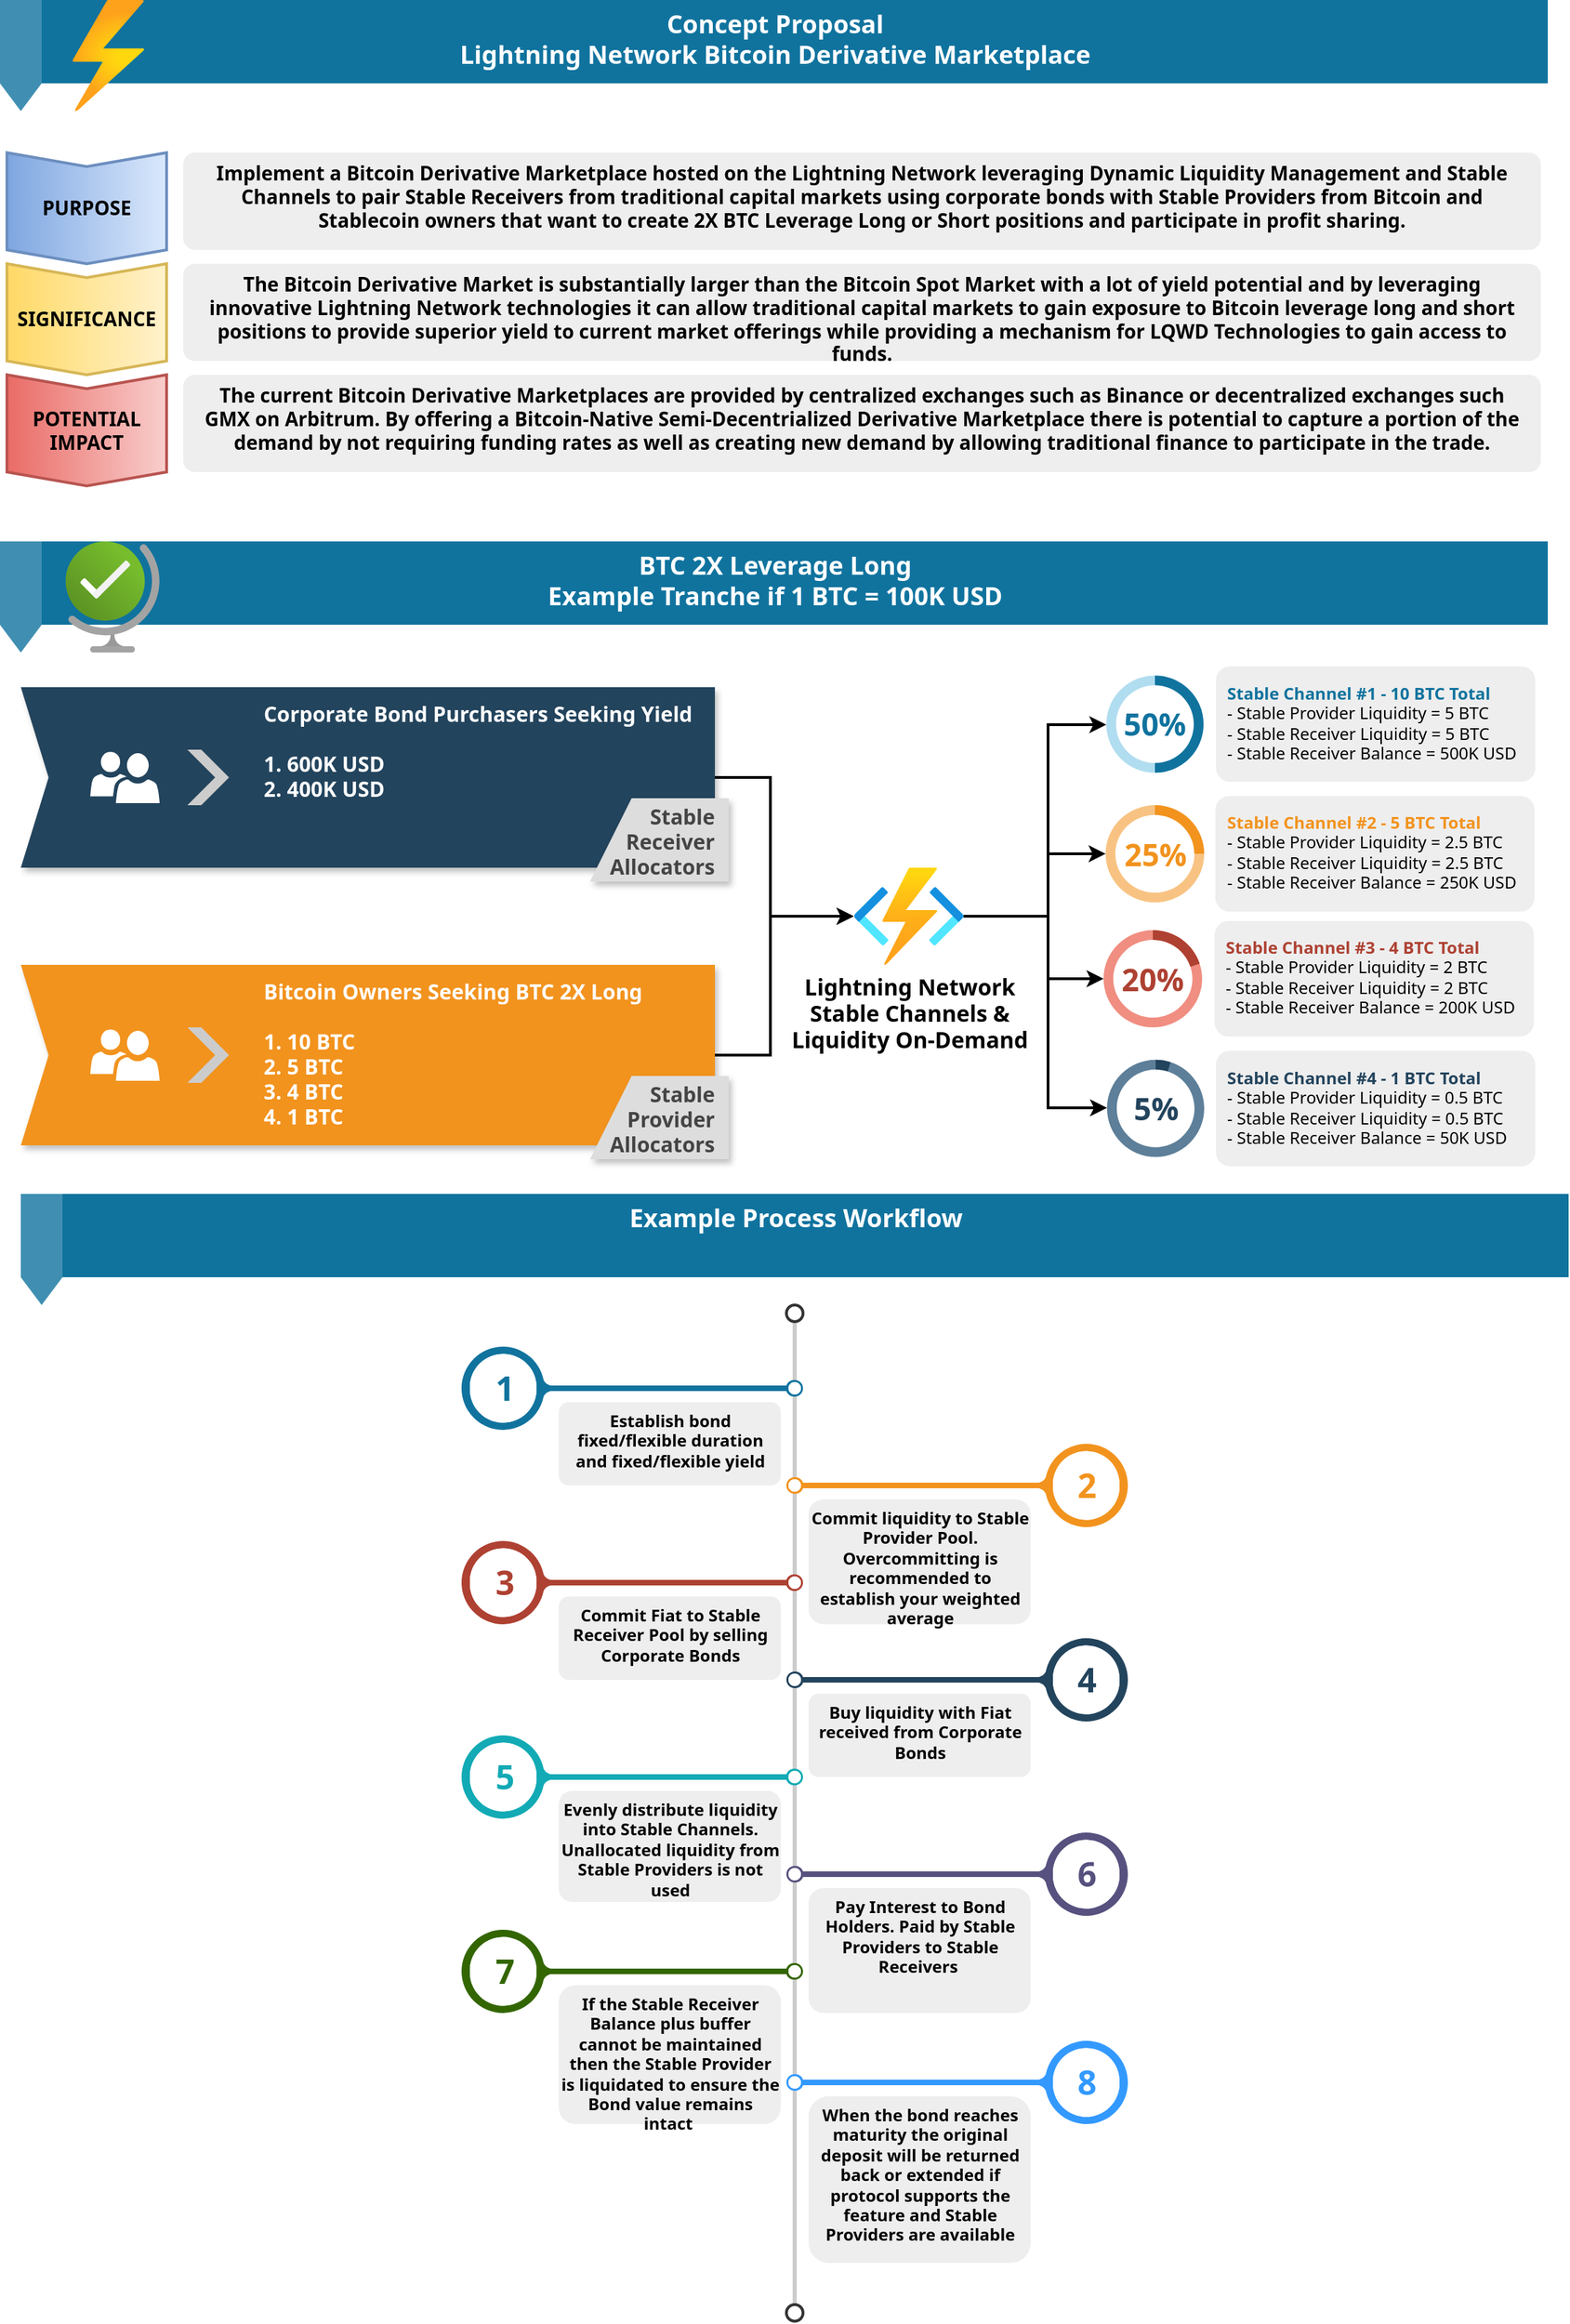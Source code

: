 <mxfile version="28.0.6" pages="4">
  <diagram name="Concept Proposal - Lightning Network Bitcoin Derivative Marketplace" id="mlwLuoHmhNgX9RPYeFFQ">
    <mxGraphModel dx="1426" dy="842" grid="1" gridSize="10" guides="1" tooltips="1" connect="1" arrows="1" fold="1" page="1" pageScale="1" pageWidth="850" pageHeight="1100" math="0" shadow="0">
      <root>
        <mxCell id="K7Il_YmciUilAYrwmRAh-0" />
        <mxCell id="K7Il_YmciUilAYrwmRAh-1" parent="K7Il_YmciUilAYrwmRAh-0" />
        <mxCell id="K7Il_YmciUilAYrwmRAh-9" value="Concept Proposal&lt;br&gt;Lightning Network Bitcoin Derivative Marketplace" style="html=1;shape=mxgraph.infographic.flag;dx=30;dy=20;fillColor=#10739E;strokeColor=none;align=center;verticalAlign=top;fontColor=#ffffff;fontSize=18;fontStyle=1;shadow=0;spacingTop=0;fontFamily=Segoe UI;" parent="K7Il_YmciUilAYrwmRAh-1" vertex="1">
          <mxGeometry x="10" y="20" width="1115" height="80" as="geometry" />
        </mxCell>
        <mxCell id="K7Il_YmciUilAYrwmRAh-10" value="" style="image;aspect=fixed;html=1;points=[];align=center;fontSize=12;image=img/lib/azure2/general/Power.svg;" parent="K7Il_YmciUilAYrwmRAh-1" vertex="1">
          <mxGeometry x="62.12" y="20" width="51.76" height="80" as="geometry" />
        </mxCell>
        <mxCell id="K7Il_YmciUilAYrwmRAh-11" value="PURPOSE" style="shape=step;perimeter=stepPerimeter;whiteSpace=wrap;html=1;fixedSize=1;size=10;direction=south;fillColor=#dae8fc;strokeColor=#6c8ebf;rounded=0;fontFamily=Segoe UI;fontStyle=1;gradientColor=#7ea6e0;gradientDirection=south;fontSize=14;strokeWidth=2;" parent="K7Il_YmciUilAYrwmRAh-1" vertex="1">
          <mxGeometry x="15" y="130" width="115" height="80" as="geometry" />
        </mxCell>
        <mxCell id="K7Il_YmciUilAYrwmRAh-12" value="SIGNIFICANCE" style="shape=step;perimeter=stepPerimeter;whiteSpace=wrap;html=1;fixedSize=1;size=10;direction=south;fillColor=#fff2cc;strokeColor=#d6b656;rounded=0;fontFamily=Segoe UI;fontStyle=1;gradientColor=#ffd966;fontSize=14;strokeWidth=2;" parent="K7Il_YmciUilAYrwmRAh-1" vertex="1">
          <mxGeometry x="15" y="210" width="115" height="80" as="geometry" />
        </mxCell>
        <mxCell id="K7Il_YmciUilAYrwmRAh-13" value="POTENTIAL&lt;br&gt;IMPACT" style="shape=step;perimeter=stepPerimeter;whiteSpace=wrap;html=1;fixedSize=1;size=10;direction=south;fillColor=#f8cecc;strokeColor=#b85450;rounded=0;fontFamily=Segoe UI;fontStyle=1;gradientColor=#ea6b66;fontSize=14;strokeWidth=2;" parent="K7Il_YmciUilAYrwmRAh-1" vertex="1">
          <mxGeometry x="15" y="290" width="115" height="80" as="geometry" />
        </mxCell>
        <mxCell id="K7Il_YmciUilAYrwmRAh-14" value="&lt;font&gt;&lt;b&gt;Implement a &lt;/b&gt;&lt;b&gt;Bitcoin Derivative Marketplace hosted on the Lightning Network&amp;nbsp;&lt;/b&gt;&lt;b&gt;leveraging&amp;nbsp;&lt;/b&gt;&lt;b&gt;Dynamic Liquidity Management and Stable Channels to pair Stable Receivers from traditional capital markets using corporate bonds with Stable Providers from Bitcoin and Stablecoin owners that want to create 2X BTC Leverage Long or Short positions and participate in profit sharing.&lt;/b&gt;&lt;/font&gt;" style="rounded=1;strokeColor=none;fillColor=#EEEEEE;align=center;arcSize=12;verticalAlign=top;whiteSpace=wrap;html=1;fontSize=14;fontFamily=Segoe UI;spacing=2;spacingRight=8;spacingLeft=8;fontColor=#000000;" parent="K7Il_YmciUilAYrwmRAh-1" vertex="1">
          <mxGeometry x="142" y="130" width="978" height="70" as="geometry" />
        </mxCell>
        <mxCell id="K7Il_YmciUilAYrwmRAh-15" value="&lt;font&gt;&lt;b&gt;The Bitcoin Derivative Market is substantially larger than the Bitcoin Spot Market with a lot of yield potential and by leveraging innovative Lightning Network technologies it can allow traditional capital markets to gain exposure to Bitcoin leverage long and short positions to provide superior yield to current market offerings while providing a mechanism for LQWD Technologies to gain access to funds.&lt;/b&gt;&lt;/font&gt;" style="rounded=1;strokeColor=none;fillColor=#EEEEEE;align=center;arcSize=12;verticalAlign=top;whiteSpace=wrap;html=1;fontSize=14;fontFamily=Segoe UI;spacingRight=8;spacingLeft=8;fontColor=#000000;" parent="K7Il_YmciUilAYrwmRAh-1" vertex="1">
          <mxGeometry x="142" y="210" width="978" height="70" as="geometry" />
        </mxCell>
        <mxCell id="K7Il_YmciUilAYrwmRAh-16" value="&lt;font&gt;&lt;b&gt;The current Bitcoin Derivative Marketplaces are provided by centralized exchanges such as Binance or decentralized exchanges such GMX on Arbitrum. By offering a Bitcoin-Native Semi-Decentrialized Derivative Marketplace there is potential to capture a portion of the demand by not requiring funding rates as well as creating new demand by allowing traditional finance to participate in the trade.&lt;/b&gt;&lt;/font&gt;" style="rounded=1;strokeColor=none;fillColor=#EEEEEE;align=center;arcSize=12;verticalAlign=top;whiteSpace=wrap;html=1;fontSize=14;fontFamily=Segoe UI;spacing=2;spacingLeft=8;spacingRight=8;fontColor=#000000;" parent="K7Il_YmciUilAYrwmRAh-1" vertex="1">
          <mxGeometry x="142" y="290" width="978" height="70" as="geometry" />
        </mxCell>
        <mxCell id="crf8fJezf3CtNOWo-P4q-0" value="" style="edgeStyle=orthogonalEdgeStyle;rounded=0;orthogonalLoop=1;jettySize=auto;html=1;strokeWidth=2;" parent="K7Il_YmciUilAYrwmRAh-1" source="crf8fJezf3CtNOWo-P4q-1" target="crf8fJezf3CtNOWo-P4q-16" edge="1">
          <mxGeometry relative="1" as="geometry">
            <Array as="points">
              <mxPoint x="565" y="580" />
              <mxPoint x="565" y="680" />
            </Array>
          </mxGeometry>
        </mxCell>
        <mxCell id="crf8fJezf3CtNOWo-P4q-1" value="" style="html=1;shape=mxgraph.infographic.ribbonSimple;notch1=20;notch2=0;fillColor=#23445D;strokeColor=none;shadow=1;fontFamily=Segoe UI;" parent="K7Il_YmciUilAYrwmRAh-1" vertex="1">
          <mxGeometry x="25" y="515" width="500" height="130" as="geometry" />
        </mxCell>
        <mxCell id="crf8fJezf3CtNOWo-P4q-2" value="" style="shape=step;perimeter=stepPerimeter;whiteSpace=wrap;html=1;fixedSize=1;shadow=0;strokeColor=none;strokeWidth=6;fillColor=#CCCCCC;size=20;fontFamily=Segoe UI;" parent="crf8fJezf3CtNOWo-P4q-1" vertex="1">
          <mxGeometry y="0.5" width="30" height="40" relative="1" as="geometry">
            <mxPoint x="120" y="-20" as="offset" />
          </mxGeometry>
        </mxCell>
        <mxCell id="crf8fJezf3CtNOWo-P4q-3" value="&lt;b&gt;Corporate Bond Purchasers Seeking Yield&lt;/b&gt;&lt;br&gt;&lt;font&gt;&lt;b&gt;&lt;br&gt;1. 600K USD&lt;br&gt;2. 400K USD&lt;/b&gt;&lt;/font&gt;" style="text;strokeColor=none;fillColor=none;spacing=5;spacingTop=0;whiteSpace=wrap;overflow=hidden;rounded=0;shadow=0;fontSize=15;fontColor=#FFFFFF;align=left;html=1;fontFamily=Segoe UI;" parent="crf8fJezf3CtNOWo-P4q-1" vertex="1">
          <mxGeometry width="330" height="130" relative="1" as="geometry">
            <mxPoint x="170" as="offset" />
          </mxGeometry>
        </mxCell>
        <mxCell id="crf8fJezf3CtNOWo-P4q-4" value="" style="shadow=0;dashed=0;html=1;strokeColor=none;shape=mxgraph.mscae.intune.user_group;fontSize=15;fontColor=#FFFFFF;align=left;fontFamily=Segoe UI;" parent="crf8fJezf3CtNOWo-P4q-1" vertex="1">
          <mxGeometry x="50" y="46.5" width="50" height="37" as="geometry" />
        </mxCell>
        <mxCell id="crf8fJezf3CtNOWo-P4q-5" value="Stable&lt;br&gt;Receiver&lt;br&gt;Allocators" style="shape=manualInput;whiteSpace=wrap;html=1;shadow=1;strokeColor=none;fillColor=#dddddd;fontSize=15;fontColor=#444444;align=right;direction=south;flipH=1;shadow=1;spacing=10;fontStyle=1;fontFamily=Segoe UI;" parent="K7Il_YmciUilAYrwmRAh-1" vertex="1">
          <mxGeometry x="435" y="595" width="100" height="60" as="geometry" />
        </mxCell>
        <mxCell id="crf8fJezf3CtNOWo-P4q-6" value="" style="edgeStyle=orthogonalEdgeStyle;rounded=0;orthogonalLoop=1;jettySize=auto;html=1;strokeWidth=2;" parent="K7Il_YmciUilAYrwmRAh-1" source="crf8fJezf3CtNOWo-P4q-7" target="crf8fJezf3CtNOWo-P4q-16" edge="1">
          <mxGeometry relative="1" as="geometry">
            <Array as="points">
              <mxPoint x="565" y="780" />
              <mxPoint x="565" y="680" />
            </Array>
          </mxGeometry>
        </mxCell>
        <mxCell id="crf8fJezf3CtNOWo-P4q-7" value="" style="html=1;shape=mxgraph.infographic.ribbonSimple;notch1=20;notch2=0;fillColor=#F2931E;strokeColor=none;shadow=1;fontFamily=Segoe UI;fontSize=12;" parent="K7Il_YmciUilAYrwmRAh-1" vertex="1">
          <mxGeometry x="25" y="715" width="500" height="130" as="geometry" />
        </mxCell>
        <mxCell id="crf8fJezf3CtNOWo-P4q-8" value="" style="shape=step;perimeter=stepPerimeter;whiteSpace=wrap;html=1;fixedSize=1;shadow=0;strokeColor=none;strokeWidth=6;fillColor=#CCCCCC;size=20;fontFamily=Segoe UI;" parent="crf8fJezf3CtNOWo-P4q-7" vertex="1">
          <mxGeometry y="0.5" width="30" height="40" relative="1" as="geometry">
            <mxPoint x="120" y="-20" as="offset" />
          </mxGeometry>
        </mxCell>
        <mxCell id="crf8fJezf3CtNOWo-P4q-9" value="&lt;font&gt;&lt;span&gt;Bitcoin Owners Seeking BTC 2X Long&lt;/span&gt;&lt;/font&gt;&lt;div&gt;&lt;br&gt;&lt;/div&gt;&lt;div&gt;1. 10 BTC&lt;/div&gt;&lt;div&gt;2. 5 BTC&lt;/div&gt;&lt;div&gt;3. 4 BTC&lt;/div&gt;&lt;div&gt;4. 1 BTC&lt;/div&gt;" style="text;strokeColor=none;fillColor=none;spacing=5;spacingTop=0;whiteSpace=wrap;overflow=hidden;rounded=0;shadow=0;fontSize=15;fontColor=#FFFFFF;align=left;html=1;fontFamily=Segoe UI;fontStyle=1" parent="crf8fJezf3CtNOWo-P4q-7" vertex="1">
          <mxGeometry width="330" height="130" relative="1" as="geometry">
            <mxPoint x="170" as="offset" />
          </mxGeometry>
        </mxCell>
        <mxCell id="crf8fJezf3CtNOWo-P4q-10" value="" style="shadow=0;dashed=0;html=1;strokeColor=none;shape=mxgraph.mscae.intune.user_group;fontSize=15;fontColor=#FFFFFF;align=left;fontFamily=Segoe UI;" parent="crf8fJezf3CtNOWo-P4q-7" vertex="1">
          <mxGeometry x="50" y="46.5" width="50" height="37" as="geometry" />
        </mxCell>
        <mxCell id="crf8fJezf3CtNOWo-P4q-11" value="Stable&lt;br&gt;Provider&lt;div&gt;Allocators&lt;/div&gt;" style="shape=manualInput;whiteSpace=wrap;html=1;shadow=1;strokeColor=none;fillColor=#dddddd;fontSize=15;fontColor=#444444;align=right;direction=south;flipH=1;shadow=1;spacing=10;fontStyle=1;fontFamily=Segoe UI;" parent="K7Il_YmciUilAYrwmRAh-1" vertex="1">
          <mxGeometry x="435" y="795" width="100" height="60" as="geometry" />
        </mxCell>
        <mxCell id="crf8fJezf3CtNOWo-P4q-12" value="" style="edgeStyle=orthogonalEdgeStyle;rounded=0;orthogonalLoop=1;jettySize=auto;html=1;strokeWidth=2;" parent="K7Il_YmciUilAYrwmRAh-1" source="crf8fJezf3CtNOWo-P4q-16" target="crf8fJezf3CtNOWo-P4q-18" edge="1">
          <mxGeometry relative="1" as="geometry">
            <Array as="points">
              <mxPoint x="765" y="680" />
              <mxPoint x="765" y="542" />
            </Array>
          </mxGeometry>
        </mxCell>
        <mxCell id="crf8fJezf3CtNOWo-P4q-13" value="" style="edgeStyle=orthogonalEdgeStyle;rounded=0;orthogonalLoop=1;jettySize=auto;html=1;strokeWidth=2;" parent="K7Il_YmciUilAYrwmRAh-1" source="crf8fJezf3CtNOWo-P4q-16" target="crf8fJezf3CtNOWo-P4q-20" edge="1">
          <mxGeometry relative="1" as="geometry">
            <Array as="points">
              <mxPoint x="765" y="680" />
              <mxPoint x="765" y="635" />
            </Array>
          </mxGeometry>
        </mxCell>
        <mxCell id="crf8fJezf3CtNOWo-P4q-14" value="" style="edgeStyle=orthogonalEdgeStyle;rounded=0;orthogonalLoop=1;jettySize=auto;html=1;strokeWidth=2;" parent="K7Il_YmciUilAYrwmRAh-1" source="crf8fJezf3CtNOWo-P4q-16" target="crf8fJezf3CtNOWo-P4q-22" edge="1">
          <mxGeometry relative="1" as="geometry">
            <Array as="points">
              <mxPoint x="765" y="680" />
              <mxPoint x="765" y="725" />
            </Array>
          </mxGeometry>
        </mxCell>
        <mxCell id="crf8fJezf3CtNOWo-P4q-15" value="" style="edgeStyle=orthogonalEdgeStyle;rounded=0;orthogonalLoop=1;jettySize=auto;html=1;strokeWidth=2;" parent="K7Il_YmciUilAYrwmRAh-1" source="crf8fJezf3CtNOWo-P4q-16" target="crf8fJezf3CtNOWo-P4q-24" edge="1">
          <mxGeometry relative="1" as="geometry">
            <Array as="points">
              <mxPoint x="765" y="680" />
              <mxPoint x="765" y="818" />
            </Array>
          </mxGeometry>
        </mxCell>
        <mxCell id="crf8fJezf3CtNOWo-P4q-16" value="Lightning Network&lt;br&gt;Stable Channels &amp;amp;&lt;br&gt;Liquidity On-Demand&lt;div&gt;&lt;br/&gt;&lt;/div&gt;" style="image;aspect=fixed;html=1;points=[];align=center;fontSize=16;image=img/lib/azure2/compute/Function_Apps.svg;fontFamily=Segoe UI;fontStyle=1" parent="K7Il_YmciUilAYrwmRAh-1" vertex="1">
          <mxGeometry x="625" y="645" width="79.33" height="70" as="geometry" />
        </mxCell>
        <mxCell id="crf8fJezf3CtNOWo-P4q-17" value="Stable Channel #1&#xa;10 BTC Total " style="verticalLabelPosition=bottom;verticalAlign=top;shape=mxgraph.basic.donut;dx=7;strokeColor=none;fillColor=#B1DDF0;fontSize=12;fontColor=#10739E;align=center;fontStyle=1;fontFamily=Segoe UI;noLabel=1;" parent="K7Il_YmciUilAYrwmRAh-1" vertex="1">
          <mxGeometry x="807" y="506.58" width="70" height="70" as="geometry" />
        </mxCell>
        <mxCell id="crf8fJezf3CtNOWo-P4q-18" value="&lt;font face=&quot;Segoe UI&quot;&gt;50%&lt;/font&gt;" style="verticalLabelPosition=middle;verticalAlign=middle;html=1;whiteSpace=wrap;shape=mxgraph.basic.partConcEllipse;startAngle=0;endAngle=0.5;arcWidth=0.2;strokeColor=none;fillColor=#10739E;fontSize=22;fontColor=#10739E;align=center;fontStyle=1" parent="crf8fJezf3CtNOWo-P4q-17" vertex="1">
          <mxGeometry width="70" height="70" as="geometry" />
        </mxCell>
        <mxCell id="crf8fJezf3CtNOWo-P4q-19" value="Stable Channel #2&#xa;5 BTC Total" style="verticalLabelPosition=bottom;verticalAlign=top;shape=mxgraph.basic.donut;dx=7;strokeColor=none;fillColor=#F8C382;fontSize=12;fontColor=#F2931E;align=center;fontStyle=1;fontFamily=Segoe UI;noLabel=1;" parent="K7Il_YmciUilAYrwmRAh-1" vertex="1">
          <mxGeometry x="806.5" y="600" width="71" height="70" as="geometry" />
        </mxCell>
        <mxCell id="crf8fJezf3CtNOWo-P4q-20" value="25%" style="verticalLabelPosition=middle;verticalAlign=middle;html=1;whiteSpace=wrap;shape=mxgraph.basic.partConcEllipse;startAngle=0;endAngle=0.25;arcWidth=0.2;strokeColor=none;fillColor=#F2931E;fontSize=22;fontColor=#F2931E;align=center;fontStyle=1;fontFamily=Segoe UI;" parent="crf8fJezf3CtNOWo-P4q-19" vertex="1">
          <mxGeometry width="71" height="70" as="geometry" />
        </mxCell>
        <mxCell id="crf8fJezf3CtNOWo-P4q-21" value="Stable Channel #3&#xa;4 BTC Total" style="verticalLabelPosition=bottom;verticalAlign=top;shape=mxgraph.basic.donut;dx=7;strokeColor=none;fillColor=#F08E81;fontSize=12;fontColor=#AE4132;align=center;fontStyle=1;fontFamily=Segoe UI;noLabel=1;" parent="K7Il_YmciUilAYrwmRAh-1" vertex="1">
          <mxGeometry x="805" y="690" width="71" height="70" as="geometry" />
        </mxCell>
        <mxCell id="crf8fJezf3CtNOWo-P4q-22" value="20%" style="verticalLabelPosition=middle;verticalAlign=middle;html=1;whiteSpace=wrap;shape=mxgraph.basic.partConcEllipse;startAngle=0;endAngle=0.2;arcWidth=0.2;strokeColor=none;fillColor=#AE4132;fontSize=22;fontColor=#AE4132;align=center;fontStyle=1;fontFamily=Segoe UI;" parent="crf8fJezf3CtNOWo-P4q-21" vertex="1">
          <mxGeometry width="71" height="70" as="geometry" />
        </mxCell>
        <mxCell id="crf8fJezf3CtNOWo-P4q-23" value="Stable Channel #4&#xa;1 BTC Total" style="verticalLabelPosition=bottom;verticalAlign=top;shape=mxgraph.basic.donut;dx=7;strokeColor=none;fillColor=#5D7F99;fontSize=12;fontColor=#23445D;align=center;fontStyle=1;fontFamily=Segoe UI;noLabel=1;" parent="K7Il_YmciUilAYrwmRAh-1" vertex="1">
          <mxGeometry x="807.5" y="783.42" width="70" height="70" as="geometry" />
        </mxCell>
        <mxCell id="crf8fJezf3CtNOWo-P4q-24" value="5%" style="verticalLabelPosition=middle;verticalAlign=middle;html=1;whiteSpace=wrap;shape=mxgraph.basic.partConcEllipse;startAngle=0;endAngle=0.05;arcWidth=0.2;strokeColor=none;fillColor=#23445D;fontSize=22;fontColor=#23445D;align=center;fontStyle=1;fontFamily=Segoe UI;" parent="crf8fJezf3CtNOWo-P4q-23" vertex="1">
          <mxGeometry width="70" height="70" as="geometry" />
        </mxCell>
        <mxCell id="crf8fJezf3CtNOWo-P4q-25" value="&lt;font&gt;&lt;font color=&quot;#10739e&quot;&gt;&lt;b&gt;Stable Channel #1 - 10 BTC Total&lt;/b&gt;&lt;/font&gt;&lt;span&gt;&amp;nbsp;&lt;/span&gt;&lt;/font&gt;&lt;div&gt;&lt;font&gt;&lt;span&gt;-&amp;nbsp;&lt;/span&gt;&lt;/font&gt;&lt;span style=&quot;background-color: transparent; color: light-dark(rgb(0, 0, 0), rgb(255, 255, 255));&quot;&gt;Stable Provider Liquidity = 5 BTC&lt;/span&gt;&lt;/div&gt;&lt;div&gt;&lt;font style=&quot;background-color: transparent; color: light-dark(rgb(0, 0, 0), rgb(255, 255, 255));&quot;&gt;- Stable Receiver Liquidity =&amp;nbsp;&lt;/font&gt;&lt;span style=&quot;background-color: transparent; color: light-dark(rgb(0, 0, 0), rgb(255, 255, 255));&quot;&gt;5 BTC&lt;/span&gt;&lt;/div&gt;&lt;div&gt;&lt;font&gt;&lt;span&gt;- Stable Receiver Balance = 500K USD&lt;/span&gt;&lt;/font&gt;&lt;/div&gt;" style="rounded=1;strokeColor=none;fillColor=#EEEEEE;align=left;arcSize=12;verticalAlign=top;whiteSpace=wrap;html=1;fontSize=12;spacing=8;fontFamily=Segoe UI;" parent="K7Il_YmciUilAYrwmRAh-1" vertex="1">
          <mxGeometry x="886" y="500" width="230" height="83.16" as="geometry" />
        </mxCell>
        <mxCell id="crf8fJezf3CtNOWo-P4q-26" value="&lt;font&gt;&lt;font color=&quot;#F2931E&quot;&gt;&lt;b&gt;Stable Channel #2 - 5 BTC Total&lt;/b&gt;&lt;/font&gt;&lt;br&gt;&lt;div&gt;-&amp;nbsp;&lt;span style=&quot;background-color: transparent; color: light-dark(rgb(0, 0, 0), rgb(255, 255, 255));&quot;&gt;Stable Provider Liquidity = 2.5 BTC&lt;/span&gt;&lt;/div&gt;&lt;div&gt;&lt;font style=&quot;background-color: transparent; color: light-dark(rgb(0, 0, 0), rgb(255, 255, 255));&quot;&gt;- Stable Receiver Liquidity = 2.&lt;/font&gt;&lt;span style=&quot;background-color: transparent; color: light-dark(rgb(0, 0, 0), rgb(255, 255, 255));&quot;&gt;5 BTC&lt;/span&gt;&lt;/div&gt;&lt;div&gt;- Stable Receiver Balance = 250K USD&lt;/div&gt;&lt;/font&gt;" style="rounded=1;strokeColor=none;fillColor=#EEEEEE;align=left;arcSize=12;verticalAlign=top;whiteSpace=wrap;html=1;fontSize=12;spacing=8;fontFamily=Segoe UI;" parent="K7Il_YmciUilAYrwmRAh-1" vertex="1">
          <mxGeometry x="885.5" y="593.42" width="230" height="83.16" as="geometry" />
        </mxCell>
        <mxCell id="crf8fJezf3CtNOWo-P4q-27" value="&lt;font&gt;&lt;font color=&quot;#AE4132&quot;&gt;&lt;b&gt;Stable Channel #3 - 4 BTC Total&lt;/b&gt;&lt;/font&gt;&lt;br&gt;&lt;div&gt;-&amp;nbsp;&lt;span style=&quot;background-color: transparent; color: light-dark(rgb(0, 0, 0), rgb(255, 255, 255));&quot;&gt;Stable Provider Liquidity = 2 BTC&lt;/span&gt;&lt;/div&gt;&lt;div&gt;&lt;font style=&quot;background-color: transparent; color: light-dark(rgb(0, 0, 0), rgb(255, 255, 255));&quot;&gt;- Stable Receiver Liquidity = 2&lt;/font&gt;&lt;span style=&quot;background-color: transparent; color: light-dark(rgb(0, 0, 0), rgb(255, 255, 255));&quot;&gt;&amp;nbsp;BTC&lt;/span&gt;&lt;/div&gt;&lt;div&gt;- Stable Receiver Balance = 200K USD&lt;/div&gt;&lt;/font&gt;" style="rounded=1;strokeColor=none;fillColor=#EEEEEE;align=left;arcSize=12;verticalAlign=top;whiteSpace=wrap;html=1;fontSize=12;spacing=8;fontFamily=Segoe UI;" parent="K7Il_YmciUilAYrwmRAh-1" vertex="1">
          <mxGeometry x="885" y="683.42" width="230" height="83.16" as="geometry" />
        </mxCell>
        <mxCell id="crf8fJezf3CtNOWo-P4q-28" value="&lt;font&gt;&lt;font color=&quot;#23445d&quot;&gt;&lt;b&gt;Stable Channel #4 - 1 BTC Total&lt;/b&gt;&lt;/font&gt;&lt;/font&gt;&lt;div&gt;&lt;div&gt;-&amp;nbsp;&lt;span style=&quot;background-color: transparent; color: light-dark(rgb(0, 0, 0), rgb(255, 255, 255));&quot;&gt;Stable Provider Liquidity = 0.5 BTC&lt;/span&gt;&lt;/div&gt;&lt;div&gt;&lt;font style=&quot;background-color: transparent; color: light-dark(rgb(0, 0, 0), rgb(255, 255, 255));&quot;&gt;- Stable Receiver Liquidity = 0.&lt;/font&gt;&lt;span style=&quot;background-color: transparent; color: light-dark(rgb(0, 0, 0), rgb(255, 255, 255));&quot;&gt;5 BTC&lt;/span&gt;&lt;/div&gt;&lt;div&gt;- Stable Receiver Balance = 50K USD&lt;/div&gt;&lt;/div&gt;" style="rounded=1;strokeColor=none;fillColor=#EEEEEE;align=left;arcSize=12;verticalAlign=top;whiteSpace=wrap;html=1;fontSize=12;spacing=8;fontFamily=Segoe UI;" parent="K7Il_YmciUilAYrwmRAh-1" vertex="1">
          <mxGeometry x="886" y="776.84" width="230" height="83.16" as="geometry" />
        </mxCell>
        <mxCell id="bTpHjI49PN33j48WKOkc-33" value="BTC 2X Leverage Long&lt;br&gt;Example Tranche if 1 BTC = 100K USD" style="html=1;shape=mxgraph.infographic.flag;dx=30;dy=20;fillColor=#10739E;strokeColor=none;align=center;verticalAlign=top;fontColor=#ffffff;fontSize=18;fontStyle=1;shadow=0;spacingTop=0;fontFamily=Segoe UI;" parent="K7Il_YmciUilAYrwmRAh-1" vertex="1">
          <mxGeometry x="10" y="410" width="1115" height="80" as="geometry" />
        </mxCell>
        <mxCell id="bTpHjI49PN33j48WKOkc-34" value="" style="image;aspect=fixed;html=1;points=[];align=center;fontSize=12;image=img/lib/azure2/general/Globe_Success.svg;" parent="K7Il_YmciUilAYrwmRAh-1" vertex="1">
          <mxGeometry x="57.12" y="410" width="67.88" height="80" as="geometry" />
        </mxCell>
        <mxCell id="vCGJpI7okgSBiHG1taqU-0" value="Example Process Workflow" style="html=1;shape=mxgraph.infographic.flag;dx=30;dy=20;fillColor=#10739E;strokeColor=none;align=center;verticalAlign=top;fontColor=#ffffff;fontSize=18;fontStyle=1;shadow=0;spacingTop=0;fontFamily=Segoe UI;" parent="K7Il_YmciUilAYrwmRAh-1" vertex="1">
          <mxGeometry x="25" y="880" width="1115" height="80" as="geometry" />
        </mxCell>
        <mxCell id="OcqEN2vrUteQqK3l1YQm-0" value="" style="endArrow=none;html=1;strokeWidth=3;strokeColor=#CCCCCC;labelBackgroundColor=none;fontSize=16;rounded=0;fontFamily=Segoe UI;" parent="K7Il_YmciUilAYrwmRAh-1" source="OcqEN2vrUteQqK3l1YQm-1" target="OcqEN2vrUteQqK3l1YQm-2" edge="1">
          <mxGeometry relative="1" as="geometry" />
        </mxCell>
        <mxCell id="OcqEN2vrUteQqK3l1YQm-1" value="" style="ellipse;whiteSpace=wrap;html=1;aspect=fixed;shadow=0;fillColor=none;strokeColor=#333333;fontSize=16;align=center;strokeWidth=2;fontFamily=Segoe UI;" parent="K7Il_YmciUilAYrwmRAh-1" vertex="1">
          <mxGeometry x="576.5" y="960" width="12" height="12" as="geometry" />
        </mxCell>
        <mxCell id="OcqEN2vrUteQqK3l1YQm-2" value="" style="ellipse;whiteSpace=wrap;html=1;aspect=fixed;shadow=0;fillColor=none;strokeColor=#333333;fontSize=16;align=center;strokeWidth=2;fontFamily=Segoe UI;" parent="K7Il_YmciUilAYrwmRAh-1" vertex="1">
          <mxGeometry x="576.5" y="1680" width="12" height="12" as="geometry" />
        </mxCell>
        <mxCell id="OcqEN2vrUteQqK3l1YQm-3" value="1" style="verticalLabelPosition=middle;verticalAlign=middle;html=1;shape=mxgraph.infographic.circularCallout2;dy=15;strokeColor=#10739E;labelPosition=center;align=left;fontColor=#10739E;fontStyle=1;fontSize=24;shadow=0;direction=north;fontFamily=Segoe UI;spacingLeft=22;" parent="K7Il_YmciUilAYrwmRAh-1" vertex="1">
          <mxGeometry x="342.5" y="990" width="246" height="60" as="geometry" />
        </mxCell>
        <mxCell id="OcqEN2vrUteQqK3l1YQm-4" value="2" style="verticalLabelPosition=middle;verticalAlign=middle;html=1;shape=mxgraph.infographic.circularCallout2;dy=15;strokeColor=#F2931E;labelPosition=center;align=right;fontColor=#F2931E;fontStyle=1;fontSize=24;shadow=0;direction=north;flipH=1;fontFamily=Segoe UI;spacing=2;spacingRight=22;" parent="K7Il_YmciUilAYrwmRAh-1" vertex="1">
          <mxGeometry x="576.5" y="1060" width="246" height="60" as="geometry" />
        </mxCell>
        <mxCell id="OcqEN2vrUteQqK3l1YQm-5" value="3" style="verticalLabelPosition=middle;verticalAlign=middle;html=1;shape=mxgraph.infographic.circularCallout2;dy=15;strokeColor=#AE4132;labelPosition=center;align=left;fontColor=#AE4132;fontStyle=1;fontSize=24;shadow=0;direction=north;fontFamily=Segoe UI;spacingLeft=22;" parent="K7Il_YmciUilAYrwmRAh-1" vertex="1">
          <mxGeometry x="342.5" y="1130" width="246" height="60" as="geometry" />
        </mxCell>
        <mxCell id="OcqEN2vrUteQqK3l1YQm-6" value="4" style="verticalLabelPosition=middle;verticalAlign=middle;html=1;shape=mxgraph.infographic.circularCallout2;dy=15;strokeColor=#23445D;labelPosition=center;align=right;fontColor=#23445D;fontStyle=1;fontSize=24;shadow=0;direction=north;flipH=1;fontFamily=Segoe UI;spacingRight=22;" parent="K7Il_YmciUilAYrwmRAh-1" vertex="1">
          <mxGeometry x="576.5" y="1200" width="246" height="60" as="geometry" />
        </mxCell>
        <mxCell id="OcqEN2vrUteQqK3l1YQm-7" value="5" style="verticalLabelPosition=middle;verticalAlign=middle;html=1;shape=mxgraph.infographic.circularCallout2;dy=15;strokeColor=#12AAB5;labelPosition=center;align=left;fontColor=#12AAB5;fontStyle=1;fontSize=24;shadow=0;direction=north;fontFamily=Segoe UI;spacingLeft=22;" parent="K7Il_YmciUilAYrwmRAh-1" vertex="1">
          <mxGeometry x="342.5" y="1270" width="246" height="60" as="geometry" />
        </mxCell>
        <mxCell id="OcqEN2vrUteQqK3l1YQm-8" value="6" style="verticalLabelPosition=middle;verticalAlign=middle;html=1;shape=mxgraph.infographic.circularCallout2;dy=15;strokeColor=#56517E;labelPosition=center;align=right;fontColor=#56517E;fontStyle=1;fontSize=24;shadow=0;direction=north;flipH=1;fontFamily=Segoe UI;spacingRight=22;" parent="K7Il_YmciUilAYrwmRAh-1" vertex="1">
          <mxGeometry x="576.5" y="1340" width="246" height="60" as="geometry" />
        </mxCell>
        <mxCell id="OcqEN2vrUteQqK3l1YQm-9" value="&lt;span style=&quot;font-weight: 700; text-align: left;&quot;&gt;Establish bond fixed/flexible duration and fixed/flexible yield&lt;/span&gt;" style="rounded=1;strokeColor=none;fillColor=#EEEEEE;align=center;arcSize=12;verticalAlign=top;whiteSpace=wrap;html=1;fontSize=12;fontFamily=Segoe UI;fontColor=#000000;" parent="K7Il_YmciUilAYrwmRAh-1" vertex="1">
          <mxGeometry x="412.5" y="1030" width="160" height="60" as="geometry" />
        </mxCell>
        <mxCell id="OcqEN2vrUteQqK3l1YQm-10" value="&lt;span style=&quot;font-weight: 700; text-align: left;&quot;&gt;Commit liquidity to Stable Provider Pool. Overcommitting is recommended to establish your weighted average&lt;/span&gt;" style="rounded=1;strokeColor=none;fillColor=#EEEEEE;align=center;arcSize=12;verticalAlign=top;whiteSpace=wrap;html=1;fontSize=12;fontFamily=Segoe UI;fontColor=#000000;" parent="K7Il_YmciUilAYrwmRAh-1" vertex="1">
          <mxGeometry x="592.5" y="1100" width="160" height="90" as="geometry" />
        </mxCell>
        <mxCell id="OcqEN2vrUteQqK3l1YQm-11" value="&lt;span style=&quot;font-weight: 700; text-align: left;&quot;&gt;Commit Fiat to Stable Receiver Pool by selling Corporate Bonds&lt;/span&gt;" style="rounded=1;strokeColor=none;fillColor=#EEEEEE;align=center;arcSize=12;verticalAlign=top;whiteSpace=wrap;html=1;fontSize=12;fontFamily=Segoe UI;fontColor=#000000;" parent="K7Il_YmciUilAYrwmRAh-1" vertex="1">
          <mxGeometry x="412.5" y="1170" width="160" height="60" as="geometry" />
        </mxCell>
        <mxCell id="OcqEN2vrUteQqK3l1YQm-12" value="&lt;span style=&quot;font-weight: 700; text-align: left;&quot;&gt;Buy liquidity with Fiat received from Corporate Bonds&lt;/span&gt;" style="rounded=1;strokeColor=none;fillColor=#EEEEEE;align=center;arcSize=12;verticalAlign=top;whiteSpace=wrap;html=1;fontSize=12;fontFamily=Segoe UI;fontColor=#000000;" parent="K7Il_YmciUilAYrwmRAh-1" vertex="1">
          <mxGeometry x="592.5" y="1240" width="160" height="60" as="geometry" />
        </mxCell>
        <mxCell id="OcqEN2vrUteQqK3l1YQm-13" value="&lt;span style=&quot;font-weight: 700; text-align: left;&quot;&gt;Evenly distribute liquidity into Stable Channels. Unallocated liquidity from Stable Providers is not used&lt;/span&gt;" style="rounded=1;strokeColor=none;fillColor=#EEEEEE;align=center;arcSize=12;verticalAlign=top;whiteSpace=wrap;html=1;fontSize=12;fontFamily=Segoe UI;fontColor=#000000;" parent="K7Il_YmciUilAYrwmRAh-1" vertex="1">
          <mxGeometry x="412.5" y="1310" width="160" height="80" as="geometry" />
        </mxCell>
        <mxCell id="OcqEN2vrUteQqK3l1YQm-14" value="&lt;span style=&quot;font-weight: 700; text-align: left;&quot;&gt;Pay Interest to Bond Holders. Paid by Stable Providers to Stable Receivers&amp;nbsp;&lt;/span&gt;" style="rounded=1;strokeColor=none;fillColor=#EEEEEE;align=center;arcSize=12;verticalAlign=top;whiteSpace=wrap;html=1;fontSize=12;fontFamily=Segoe UI;fontColor=#000000;" parent="K7Il_YmciUilAYrwmRAh-1" vertex="1">
          <mxGeometry x="592.5" y="1380" width="160" height="90" as="geometry" />
        </mxCell>
        <mxCell id="OcqEN2vrUteQqK3l1YQm-15" value="7" style="verticalLabelPosition=middle;verticalAlign=middle;html=1;shape=mxgraph.infographic.circularCallout2;dy=15;strokeColor=#336600;labelPosition=center;align=left;fontColor=#336600;fontStyle=1;fontSize=24;shadow=0;direction=north;fontFamily=Segoe UI;spacingLeft=22;" parent="K7Il_YmciUilAYrwmRAh-1" vertex="1">
          <mxGeometry x="342.5" y="1410" width="246" height="60" as="geometry" />
        </mxCell>
        <mxCell id="OcqEN2vrUteQqK3l1YQm-16" value="&lt;span style=&quot;font-weight: 700; text-align: left;&quot;&gt;If the Stable Receiver Balance plus buffer cannot be maintained then the Stable Provider is liquidated to ensure the Bond value remains intact&amp;nbsp;&lt;/span&gt;" style="rounded=1;strokeColor=none;fillColor=#EEEEEE;align=center;arcSize=12;verticalAlign=top;whiteSpace=wrap;html=1;fontSize=12;fontFamily=Segoe UI;fontColor=#000000;" parent="K7Il_YmciUilAYrwmRAh-1" vertex="1">
          <mxGeometry x="412.5" y="1450" width="160" height="100" as="geometry" />
        </mxCell>
        <mxCell id="ObLrXtfqvExmGB75tZ7J-1" value="8" style="verticalLabelPosition=middle;verticalAlign=middle;html=1;shape=mxgraph.infographic.circularCallout2;dy=15;strokeColor=#3399FF;labelPosition=center;align=right;fontColor=#3399FF;fontStyle=1;fontSize=24;shadow=0;direction=north;flipH=1;fontFamily=Segoe UI;spacingRight=22;" parent="K7Il_YmciUilAYrwmRAh-1" vertex="1">
          <mxGeometry x="576.5" y="1490" width="246" height="60" as="geometry" />
        </mxCell>
        <mxCell id="ObLrXtfqvExmGB75tZ7J-2" value="&lt;span style=&quot;font-weight: 700; text-align: left;&quot;&gt;When the bond reaches maturity the original deposit will be returned back or extended if protocol supports the feature and Stable Providers are available&lt;/span&gt;" style="rounded=1;strokeColor=none;fillColor=#EEEEEE;align=center;arcSize=12;verticalAlign=top;whiteSpace=wrap;html=1;fontSize=12;fontFamily=Segoe UI;fontColor=#000000;" parent="K7Il_YmciUilAYrwmRAh-1" vertex="1">
          <mxGeometry x="592.5" y="1530" width="160" height="120" as="geometry" />
        </mxCell>
      </root>
    </mxGraphModel>
  </diagram>
  <diagram name="Business Case - 30% CAGR" id="FuFdQoI52-eChBrrMoKE">
    <mxGraphModel dx="1426" dy="842" grid="1" gridSize="10" guides="1" tooltips="1" connect="1" arrows="1" fold="1" page="1" pageScale="1" pageWidth="850" pageHeight="1100" math="0" shadow="0">
      <root>
        <mxCell id="KqIesDxo9Jz2Pd781mid-0" />
        <mxCell id="KqIesDxo9Jz2Pd781mid-1" parent="KqIesDxo9Jz2Pd781mid-0" />
        <mxCell id="KqIesDxo9Jz2Pd781mid-2" value="Lightning Network Stable Channels Business Case - No Share Dilution Required&lt;br&gt;BTC 2X Leverage Long&amp;nbsp;Example Tranche" style="html=1;shape=mxgraph.infographic.flag;dx=30;dy=20;fillColor=#10739E;strokeColor=none;align=center;verticalAlign=top;fontColor=#ffffff;fontSize=18;fontStyle=1;shadow=1;spacingTop=0;fontFamily=Segoe UI Light;" parent="KqIesDxo9Jz2Pd781mid-1" vertex="1">
          <mxGeometry x="10" y="20" width="1240" height="80" as="geometry" />
        </mxCell>
        <mxCell id="KqIesDxo9Jz2Pd781mid-3" value="" style="image;aspect=fixed;html=1;points=[];align=center;fontSize=12;image=img/lib/azure2/general/Power.svg;shadow=1;fontFamily=Segoe UI Light;" parent="KqIesDxo9Jz2Pd781mid-1" vertex="1">
          <mxGeometry x="62.12" y="20" width="51.76" height="80" as="geometry" />
        </mxCell>
        <mxCell id="KqIesDxo9Jz2Pd781mid-4" value="0%" style="verticalLabelPosition=middle;verticalAlign=middle;html=1;whiteSpace=wrap;shape=mxgraph.infographic.partConcEllipse;startAngle=0;endAngle=0.001;arcWidth=0.4;strokeColor=none;fillColor=#10739E;fontSize=22;fontColor=#10739E;align=center;fontStyle=1;fontFamily=Segoe UI Light;shadow=1;" parent="KqIesDxo9Jz2Pd781mid-1" vertex="1">
          <mxGeometry x="543.7" y="279" width="100" height="100" as="geometry" />
        </mxCell>
        <mxCell id="KqIesDxo9Jz2Pd781mid-5" value="80%" style="verticalLabelPosition=middle;verticalAlign=middle;html=1;whiteSpace=wrap;shape=mxgraph.infographic.partConcEllipse;startAngle=0;endAngle=.8;arcWidth=0.4;strokeColor=none;fillColor=#F2931E;fontSize=22;fontColor=#F2931E;align=center;fontStyle=1;fontFamily=Segoe UI Light;shadow=1;" parent="KqIesDxo9Jz2Pd781mid-1" vertex="1">
          <mxGeometry x="543.7" y="394" width="100" height="100" as="geometry" />
        </mxCell>
        <mxCell id="KqIesDxo9Jz2Pd781mid-6" value="20%" style="verticalLabelPosition=middle;verticalAlign=middle;html=1;whiteSpace=wrap;shape=mxgraph.infographic.partConcEllipse;startAngle=0;endAngle=0.2;arcWidth=0.4;strokeColor=none;fillColor=#10739E;fontSize=22;fontColor=#10739E;align=center;fontStyle=1;fontFamily=Segoe UI Light;shadow=1;" parent="KqIesDxo9Jz2Pd781mid-1" vertex="1">
          <mxGeometry x="686.83" y="279" width="100" height="100" as="geometry" />
        </mxCell>
        <mxCell id="KqIesDxo9Jz2Pd781mid-7" value="60%" style="verticalLabelPosition=middle;verticalAlign=middle;html=1;whiteSpace=wrap;shape=mxgraph.infographic.partConcEllipse;startAngle=0;endAngle=0.6;arcWidth=0.4;strokeColor=none;fillColor=#F2931E;fontSize=22;fontColor=#F2931E;align=center;fontStyle=1;fontFamily=Segoe UI Light;shadow=1;" parent="KqIesDxo9Jz2Pd781mid-1" vertex="1">
          <mxGeometry x="686.83" y="394" width="100" height="100" as="geometry" />
        </mxCell>
        <mxCell id="KqIesDxo9Jz2Pd781mid-8" value="20%" style="verticalLabelPosition=middle;verticalAlign=middle;html=1;whiteSpace=wrap;shape=mxgraph.infographic.partConcEllipse;startAngle=0;endAngle=0.2;arcWidth=0.4;strokeColor=none;fillColor=#AE4132;fontSize=22;fontColor=#AE4132;align=center;fontStyle=1;fontFamily=Segoe UI Light;shadow=1;" parent="KqIesDxo9Jz2Pd781mid-1" vertex="1">
          <mxGeometry x="543.7" y="169" width="100" height="100" as="geometry" />
        </mxCell>
        <mxCell id="KqIesDxo9Jz2Pd781mid-9" value="20%" style="verticalLabelPosition=middle;verticalAlign=middle;html=1;whiteSpace=wrap;shape=mxgraph.infographic.partConcEllipse;startAngle=0;endAngle=0.2;arcWidth=0.4;strokeColor=none;fillColor=#AE4132;fontSize=22;fontColor=#AE4132;align=center;fontStyle=1;fontFamily=Segoe UI Light;shadow=1;" parent="KqIesDxo9Jz2Pd781mid-1" vertex="1">
          <mxGeometry x="686.83" y="169" width="100" height="100" as="geometry" />
        </mxCell>
        <mxCell id="KqIesDxo9Jz2Pd781mid-10" value="" style="html=1;shape=mxgraph.infographic.ribbonSimple;notch1=20;notch2=0;fillColor=#23445D;strokeColor=none;shadow=1;fontFamily=Segoe UI Light;" parent="KqIesDxo9Jz2Pd781mid-1" vertex="1">
          <mxGeometry x="10.0" y="284" width="500" height="90" as="geometry" />
        </mxCell>
        <mxCell id="KqIesDxo9Jz2Pd781mid-11" value="" style="shape=step;perimeter=stepPerimeter;whiteSpace=wrap;html=1;fixedSize=1;shadow=0;strokeColor=none;strokeWidth=6;fillColor=#CCCCCC;size=20;fontFamily=Segoe UI Light;" parent="KqIesDxo9Jz2Pd781mid-10" vertex="1">
          <mxGeometry y="0.5" width="30" height="40" relative="1" as="geometry">
            <mxPoint x="120" y="-20" as="offset" />
          </mxGeometry>
        </mxCell>
        <mxCell id="KqIesDxo9Jz2Pd781mid-12" value="&lt;b&gt;Corporate Bond Purchasers Seeking Yield&lt;/b&gt;&lt;br&gt;&lt;font&gt;&lt;b&gt;&lt;br&gt;1M USD&lt;br&gt;&lt;/b&gt;&lt;/font&gt;" style="text;strokeColor=none;fillColor=none;spacing=5;spacingTop=0;whiteSpace=wrap;overflow=hidden;rounded=0;shadow=0;fontSize=15;fontColor=#FFFFFF;align=left;html=1;fontFamily=Segoe UI Light;" parent="KqIesDxo9Jz2Pd781mid-10" vertex="1">
          <mxGeometry width="330" height="130" relative="1" as="geometry">
            <mxPoint x="170" as="offset" />
          </mxGeometry>
        </mxCell>
        <mxCell id="KqIesDxo9Jz2Pd781mid-13" value="" style="shadow=0;dashed=0;html=1;strokeColor=none;shape=mxgraph.mscae.intune.user_group;fontSize=15;fontColor=#FFFFFF;align=left;fontFamily=Segoe UI Light;" parent="KqIesDxo9Jz2Pd781mid-10" vertex="1">
          <mxGeometry x="50" y="26.5" width="50" height="37" as="geometry" />
        </mxCell>
        <mxCell id="KqIesDxo9Jz2Pd781mid-14" value="Stable&lt;br&gt;Receiver" style="shape=manualInput;whiteSpace=wrap;html=1;shadow=1;strokeColor=none;fillColor=#dddddd;fontSize=15;fontColor=#444444;align=right;direction=south;flipH=1;shadow=1;spacing=10;fontStyle=1;fontFamily=Segoe UI Light;" parent="KqIesDxo9Jz2Pd781mid-1" vertex="1">
          <mxGeometry x="420" y="324" width="100" height="60" as="geometry" />
        </mxCell>
        <mxCell id="KqIesDxo9Jz2Pd781mid-15" value="" style="html=1;shape=mxgraph.infographic.ribbonSimple;notch1=20;notch2=0;fillColor=#F2931E;strokeColor=none;shadow=1;fontFamily=Segoe UI Light;fontSize=12;" parent="KqIesDxo9Jz2Pd781mid-1" vertex="1">
          <mxGeometry x="10.0" y="394" width="500" height="90" as="geometry" />
        </mxCell>
        <mxCell id="KqIesDxo9Jz2Pd781mid-16" value="" style="shape=step;perimeter=stepPerimeter;whiteSpace=wrap;html=1;fixedSize=1;shadow=0;strokeColor=none;strokeWidth=6;fillColor=#CCCCCC;size=20;fontFamily=Segoe UI Light;" parent="KqIesDxo9Jz2Pd781mid-15" vertex="1">
          <mxGeometry y="0.5" width="30" height="40" relative="1" as="geometry">
            <mxPoint x="120" y="-20" as="offset" />
          </mxGeometry>
        </mxCell>
        <mxCell id="KqIesDxo9Jz2Pd781mid-17" value="&lt;font&gt;&lt;span&gt;Bitcoin Owners Seeking BTC 2X Long&lt;/span&gt;&lt;/font&gt;&lt;div&gt;&lt;br&gt;&lt;/div&gt;&lt;div&gt;10 BTC&lt;/div&gt;" style="text;strokeColor=none;fillColor=none;spacing=5;spacingTop=0;whiteSpace=wrap;overflow=hidden;rounded=0;shadow=0;fontSize=15;fontColor=#FFFFFF;align=left;html=1;fontFamily=Segoe UI Light;fontStyle=1" parent="KqIesDxo9Jz2Pd781mid-15" vertex="1">
          <mxGeometry width="330" height="130" relative="1" as="geometry">
            <mxPoint x="170" as="offset" />
          </mxGeometry>
        </mxCell>
        <mxCell id="KqIesDxo9Jz2Pd781mid-18" value="" style="shadow=0;dashed=0;html=1;strokeColor=none;shape=mxgraph.mscae.intune.user_group;fontSize=15;fontColor=#FFFFFF;align=left;fontFamily=Segoe UI Light;" parent="KqIesDxo9Jz2Pd781mid-15" vertex="1">
          <mxGeometry x="50" y="26.5" width="50" height="37" as="geometry" />
        </mxCell>
        <mxCell id="KqIesDxo9Jz2Pd781mid-19" value="Stable&lt;br&gt;Provider" style="shape=manualInput;whiteSpace=wrap;html=1;shadow=1;strokeColor=none;fillColor=#f5f5f5;fontSize=16;align=right;direction=south;flipH=1;shadow=1;spacing=10;fontStyle=1;fontFamily=Segoe UI Light;gradientColor=#b3b3b3;" parent="KqIesDxo9Jz2Pd781mid-1" vertex="1">
          <mxGeometry x="10.41" y="810" width="149.44" height="50" as="geometry" />
        </mxCell>
        <mxCell id="KqIesDxo9Jz2Pd781mid-20" value="0.46 BTC | 0.06M" style="shape=rect;fillColor=#B1DDF0;strokeColor=none;fontSize=16;html=1;whiteSpace=wrap;align=center;verticalAlign=middle;spacing=5;rounded=0;fontFamily=Segoe UI Light;fontStyle=1;shadow=1;" parent="KqIesDxo9Jz2Pd781mid-1" vertex="1">
          <mxGeometry x="179.85" y="690" width="140" height="50" as="geometry" />
        </mxCell>
        <mxCell id="KqIesDxo9Jz2Pd781mid-21" value="0.46 BTC | 0.06M" style="shape=rect;fillColor=#B1DDF0;strokeColor=none;fontSize=16;html=1;whiteSpace=wrap;align=center;verticalAlign=middle;spacing=5;rounded=0;fontFamily=Segoe UI Light;fontStyle=1;shadow=1;" parent="KqIesDxo9Jz2Pd781mid-1" vertex="1">
          <mxGeometry x="179.85" y="750" width="140" height="50" as="geometry" />
        </mxCell>
        <mxCell id="KqIesDxo9Jz2Pd781mid-22" value="1.38 BTC | 0.18M" style="shape=rect;fillColor=#B1DDF0;strokeColor=none;fontSize=16;html=1;whiteSpace=wrap;align=center;verticalAlign=middle;spacing=5;rounded=0;fontFamily=Segoe UI Light;fontStyle=1;shadow=1;" parent="KqIesDxo9Jz2Pd781mid-1" vertex="1">
          <mxGeometry x="179.85" y="810" width="140" height="50" as="geometry" />
        </mxCell>
        <mxCell id="KqIesDxo9Jz2Pd781mid-23" value="0.82 BTC | 0.14M" style="shape=rect;fillColor=#FCE7CD;strokeColor=none;fontSize=16;html=1;whiteSpace=wrap;align=center;verticalAlign=middle;spacing=5;rounded=0;fontFamily=Segoe UI Light;fontStyle=1;shadow=1;" parent="KqIesDxo9Jz2Pd781mid-1" vertex="1">
          <mxGeometry x="329.85" y="690" width="140" height="50" as="geometry" />
        </mxCell>
        <mxCell id="KqIesDxo9Jz2Pd781mid-24" value="0.82 BTC | 0.14M" style="shape=rect;fillColor=#FCE7CD;strokeColor=none;fontSize=16;html=1;whiteSpace=wrap;align=center;verticalAlign=middle;spacing=5;rounded=0;fontFamily=Segoe UI Light;fontStyle=1;shadow=1;" parent="KqIesDxo9Jz2Pd781mid-1" vertex="1">
          <mxGeometry x="329.85" y="750" width="140" height="50" as="geometry" />
        </mxCell>
        <mxCell id="KqIesDxo9Jz2Pd781mid-25" value="2.45 BTC | 0.41M" style="shape=rect;fillColor=#FCE7CD;strokeColor=none;fontSize=16;html=1;whiteSpace=wrap;align=center;verticalAlign=middle;spacing=5;rounded=0;fontFamily=Segoe UI Light;fontStyle=1;shadow=1;" parent="KqIesDxo9Jz2Pd781mid-1" vertex="1">
          <mxGeometry x="329.85" y="810" width="140" height="50" as="geometry" />
        </mxCell>
        <mxCell id="KqIesDxo9Jz2Pd781mid-26" value="1.09 BTC | 0.24M" style="shape=rect;fillColor=#FAD9D5;strokeColor=none;fontSize=16;html=1;whiteSpace=wrap;align=center;verticalAlign=middle;spacing=5;rounded=0;fontFamily=Segoe UI Light;fontStyle=1;shadow=1;" parent="KqIesDxo9Jz2Pd781mid-1" vertex="1">
          <mxGeometry x="479.85" y="690" width="140" height="50" as="geometry" />
        </mxCell>
        <mxCell id="KqIesDxo9Jz2Pd781mid-27" value="1.09 BTC | 0.24M" style="shape=rect;fillColor=#FAD9D5;strokeColor=none;fontSize=16;html=1;whiteSpace=wrap;align=center;verticalAlign=middle;spacing=5;rounded=0;fontFamily=Segoe UI Light;fontStyle=1;shadow=1;" parent="KqIesDxo9Jz2Pd781mid-1" vertex="1">
          <mxGeometry x="479.85" y="750" width="140" height="50" as="geometry" />
        </mxCell>
        <mxCell id="KqIesDxo9Jz2Pd781mid-28" value="3.27 BTC | 0.72M" style="shape=rect;fillColor=#FAD9D5;strokeColor=none;fontSize=16;html=1;whiteSpace=wrap;align=center;verticalAlign=middle;spacing=5;rounded=0;fontFamily=Segoe UI Light;fontStyle=1;shadow=1;" parent="KqIesDxo9Jz2Pd781mid-1" vertex="1">
          <mxGeometry x="479.85" y="810" width="140" height="50" as="geometry" />
        </mxCell>
        <mxCell id="KqIesDxo9Jz2Pd781mid-29" value="1.30 BTC | 0.37M" style="shape=rect;fillColor=#BAC8D3;strokeColor=none;fontSize=16;html=1;whiteSpace=wrap;align=center;verticalAlign=middle;spacing=5;rounded=0;fontFamily=Segoe UI Light;fontStyle=1;shadow=1;" parent="KqIesDxo9Jz2Pd781mid-1" vertex="1">
          <mxGeometry x="629.85" y="690" width="140" height="50" as="geometry" />
        </mxCell>
        <mxCell id="KqIesDxo9Jz2Pd781mid-30" value="1.30 BTC | 0.37M" style="shape=rect;fillColor=#BAC8D3;strokeColor=none;fontSize=16;html=1;whiteSpace=wrap;align=center;verticalAlign=middle;spacing=5;rounded=0;fontFamily=Segoe UI Light;fontStyle=1;shadow=1;" parent="KqIesDxo9Jz2Pd781mid-1" vertex="1">
          <mxGeometry x="629.85" y="750" width="140" height="50" as="geometry" />
        </mxCell>
        <mxCell id="KqIesDxo9Jz2Pd781mid-31" value="3.90 BTC | 1.11M" style="shape=rect;fillColor=#BAC8D3;strokeColor=none;fontSize=16;html=1;whiteSpace=wrap;align=center;verticalAlign=middle;spacing=5;rounded=0;fontFamily=Segoe UI Light;fontStyle=1;shadow=1;" parent="KqIesDxo9Jz2Pd781mid-1" vertex="1">
          <mxGeometry x="629.85" y="810" width="140" height="50" as="geometry" />
        </mxCell>
        <mxCell id="KqIesDxo9Jz2Pd781mid-32" value="1.46 BTC | 0.54M" style="shape=rect;fillColor=#B0E3E6;strokeColor=none;fontSize=16;html=1;whiteSpace=wrap;align=center;verticalAlign=middle;spacing=5;rounded=0;fontFamily=Segoe UI Light;fontStyle=1;shadow=1;" parent="KqIesDxo9Jz2Pd781mid-1" vertex="1">
          <mxGeometry x="779.85" y="690" width="140" height="50" as="geometry" />
        </mxCell>
        <mxCell id="KqIesDxo9Jz2Pd781mid-33" value="1.46 BTC | 0.54M" style="shape=rect;fillColor=#B0E3E6;strokeColor=none;fontSize=16;html=1;whiteSpace=wrap;align=center;verticalAlign=middle;spacing=5;rounded=0;fontFamily=Segoe UI Light;fontStyle=1;shadow=1;" parent="KqIesDxo9Jz2Pd781mid-1" vertex="1">
          <mxGeometry x="779.85" y="750" width="140" height="50" as="geometry" />
        </mxCell>
        <mxCell id="KqIesDxo9Jz2Pd781mid-34" value="4.38 BTC | 1.63M" style="shape=rect;fillColor=#B0E3E6;strokeColor=none;fontSize=16;html=1;whiteSpace=wrap;align=center;verticalAlign=middle;spacing=5;rounded=0;fontFamily=Segoe UI Light;fontStyle=1;shadow=1;" parent="KqIesDxo9Jz2Pd781mid-1" vertex="1">
          <mxGeometry x="779.85" y="810" width="140" height="50" as="geometry" />
        </mxCell>
        <mxCell id="KqIesDxo9Jz2Pd781mid-35" value="2.31 BTC | 0.30M" style="shape=rect;fillColor=#dae8fc;strokeColor=none;fontSize=16;html=1;whiteSpace=wrap;align=center;verticalAlign=middle;spacing=5;rounded=0;fontFamily=Segoe UI;fontStyle=1;shadow=1;gradientColor=#7ea6e0;" parent="KqIesDxo9Jz2Pd781mid-1" vertex="1">
          <mxGeometry x="178.73" y="880" width="140" height="50" as="geometry" />
        </mxCell>
        <mxCell id="KqIesDxo9Jz2Pd781mid-36" value="4.08 BTC | 0.69M" style="shape=rect;fillColor=#dae8fc;strokeColor=none;fontSize=16;html=1;whiteSpace=wrap;align=center;verticalAlign=middle;spacing=5;rounded=0;fontFamily=Segoe UI;fontStyle=1;shadow=1;gradientColor=#7ea6e0;" parent="KqIesDxo9Jz2Pd781mid-1" vertex="1">
          <mxGeometry x="328.73" y="880" width="140" height="50" as="geometry" />
        </mxCell>
        <mxCell id="KqIesDxo9Jz2Pd781mid-37" value="5.45 BTC | 1.20M" style="shape=rect;fillColor=#dae8fc;strokeColor=none;fontSize=16;html=1;whiteSpace=wrap;align=center;verticalAlign=middle;spacing=5;rounded=0;fontFamily=Segoe UI;fontStyle=1;shadow=1;gradientColor=#7ea6e0;" parent="KqIesDxo9Jz2Pd781mid-1" vertex="1">
          <mxGeometry x="478.73" y="880" width="140" height="50" as="geometry" />
        </mxCell>
        <mxCell id="KqIesDxo9Jz2Pd781mid-38" value="6.50 BTC | 1.86M" style="shape=rect;fillColor=#dae8fc;strokeColor=none;fontSize=16;html=1;whiteSpace=wrap;align=center;verticalAlign=middle;spacing=5;rounded=0;fontFamily=Segoe UI;fontStyle=1;shadow=1;gradientColor=#7ea6e0;" parent="KqIesDxo9Jz2Pd781mid-1" vertex="1">
          <mxGeometry x="628.73" y="880" width="140" height="50" as="geometry" />
        </mxCell>
        <mxCell id="KqIesDxo9Jz2Pd781mid-39" value="7.31 BTC | 2.71M" style="shape=rect;fillColor=#dae8fc;strokeColor=none;fontSize=16;html=1;whiteSpace=wrap;align=center;verticalAlign=middle;spacing=5;rounded=0;fontFamily=Segoe UI;fontStyle=1;shadow=1;gradientColor=#7ea6e0;" parent="KqIesDxo9Jz2Pd781mid-1" vertex="1">
          <mxGeometry x="778.73" y="880" width="140" height="50" as="geometry" />
        </mxCell>
        <mxCell id="KqIesDxo9Jz2Pd781mid-40" value="YEAR 1" style="shape=step;perimeter=stepPerimeter;whiteSpace=wrap;html=1;fixedSize=1;size=10;fillColor=#10739E;strokeColor=none;fontSize=17;fontColor=#FFFFFF;fontStyle=1;align=center;rounded=0;fontFamily=Segoe UI Light;shadow=1;" parent="KqIesDxo9Jz2Pd781mid-1" vertex="1">
          <mxGeometry x="179.85" y="550" width="150" height="30" as="geometry" />
        </mxCell>
        <mxCell id="KqIesDxo9Jz2Pd781mid-41" value="YEAR 2" style="shape=step;perimeter=stepPerimeter;whiteSpace=wrap;html=1;fixedSize=1;size=10;fillColor=#F2931E;strokeColor=none;fontSize=17;fontColor=#FFFFFF;fontStyle=1;align=center;rounded=0;fontFamily=Segoe UI Light;shadow=1;" parent="KqIesDxo9Jz2Pd781mid-1" vertex="1">
          <mxGeometry x="329.85" y="550" width="150" height="30" as="geometry" />
        </mxCell>
        <mxCell id="KqIesDxo9Jz2Pd781mid-42" value="YEAR 3" style="shape=step;perimeter=stepPerimeter;whiteSpace=wrap;html=1;fixedSize=1;size=10;fillColor=#AE4132;strokeColor=none;fontSize=17;fontColor=#FFFFFF;fontStyle=1;align=center;rounded=0;fontFamily=Segoe UI Light;shadow=1;" parent="KqIesDxo9Jz2Pd781mid-1" vertex="1">
          <mxGeometry x="479.85" y="550" width="150" height="30" as="geometry" />
        </mxCell>
        <mxCell id="KqIesDxo9Jz2Pd781mid-43" value="YEAR 4" style="shape=step;perimeter=stepPerimeter;whiteSpace=wrap;html=1;fixedSize=1;size=10;fillColor=#23445D;strokeColor=none;fontSize=17;fontColor=#FFFFFF;fontStyle=1;align=center;rounded=0;fontFamily=Segoe UI Light;shadow=1;" parent="KqIesDxo9Jz2Pd781mid-1" vertex="1">
          <mxGeometry x="629.85" y="550" width="150" height="30" as="geometry" />
        </mxCell>
        <mxCell id="KqIesDxo9Jz2Pd781mid-44" value="130K" style="shape=rect;fillColor=#ffcd28;strokeColor=none;fontSize=16;html=1;whiteSpace=wrap;align=center;verticalAlign=middle;spacing=5;rounded=0;fontFamily=Segoe UI Light;fontStyle=1;shadow=1;gradientColor=#ffa500;" parent="KqIesDxo9Jz2Pd781mid-1" vertex="1">
          <mxGeometry x="179.85" y="590" width="140" height="50" as="geometry" />
        </mxCell>
        <mxCell id="KqIesDxo9Jz2Pd781mid-45" value="169K" style="shape=rect;fillColor=#ffcd28;strokeColor=none;fontSize=16;html=1;whiteSpace=wrap;align=center;verticalAlign=middle;spacing=5;rounded=0;fontFamily=Segoe UI Light;fontStyle=1;shadow=1;gradientColor=#ffa500;" parent="KqIesDxo9Jz2Pd781mid-1" vertex="1">
          <mxGeometry x="329.85" y="590" width="140" height="50" as="geometry" />
        </mxCell>
        <mxCell id="KqIesDxo9Jz2Pd781mid-46" value="219.7K" style="shape=rect;fillColor=#ffcd28;strokeColor=none;fontSize=16;html=1;whiteSpace=wrap;align=center;verticalAlign=middle;spacing=5;rounded=0;fontFamily=Segoe UI Light;fontStyle=1;shadow=1;gradientColor=#ffa500;" parent="KqIesDxo9Jz2Pd781mid-1" vertex="1">
          <mxGeometry x="479.85" y="590" width="140" height="50" as="geometry" />
        </mxCell>
        <mxCell id="KqIesDxo9Jz2Pd781mid-47" value="285.61K" style="shape=rect;fillColor=#ffcd28;strokeColor=none;fontSize=16;html=1;whiteSpace=wrap;align=center;verticalAlign=middle;spacing=5;rounded=0;fontFamily=Segoe UI Light;fontStyle=1;shadow=1;gradientColor=#ffa500;" parent="KqIesDxo9Jz2Pd781mid-1" vertex="1">
          <mxGeometry x="629.85" y="590" width="140" height="50" as="geometry" />
        </mxCell>
        <mxCell id="KqIesDxo9Jz2Pd781mid-48" value="371.293K" style="shape=rect;fillColor=#ffcd28;strokeColor=none;fontSize=16;html=1;whiteSpace=wrap;align=center;verticalAlign=middle;spacing=5;rounded=0;fontFamily=Segoe UI Light;fontStyle=1;shadow=1;gradientColor=#ffa500;" parent="KqIesDxo9Jz2Pd781mid-1" vertex="1">
          <mxGeometry x="779.85" y="590" width="140" height="50" as="geometry" />
        </mxCell>
        <mxCell id="KqIesDxo9Jz2Pd781mid-49" value="0.29 BTC | 0.11M" style="shape=rect;fillColor=#d5e8d4;strokeColor=none;fontSize=16;html=1;whiteSpace=wrap;align=center;verticalAlign=middle;spacing=5;rounded=0;fontFamily=Segoe UI;fontStyle=1;gradientColor=#7AAA61;shadow=1;" parent="KqIesDxo9Jz2Pd781mid-1" vertex="1">
          <mxGeometry x="940.41" y="690" width="150" height="50" as="geometry" />
        </mxCell>
        <mxCell id="KqIesDxo9Jz2Pd781mid-50" value="0.29 BTC | 0.11M" style="shape=rect;fillColor=#d5e8d4;strokeColor=none;fontSize=16;html=1;whiteSpace=wrap;align=center;verticalAlign=middle;spacing=5;rounded=0;fontFamily=Segoe UI;fontStyle=1;gradientColor=#7AAA61;shadow=1;" parent="KqIesDxo9Jz2Pd781mid-1" vertex="1">
          <mxGeometry x="941.53" y="750" width="150" height="50" as="geometry" />
        </mxCell>
        <mxCell id="KqIesDxo9Jz2Pd781mid-51" value="0.88 BTC | 0.33M" style="shape=rect;fillColor=#d5e8d4;strokeColor=none;fontSize=16;html=1;whiteSpace=wrap;align=center;verticalAlign=middle;spacing=5;rounded=0;fontFamily=Segoe UI;fontStyle=1;gradientColor=#7AAA61;shadow=1;" parent="KqIesDxo9Jz2Pd781mid-1" vertex="1">
          <mxGeometry x="941.53" y="810" width="150" height="50" as="geometry" />
        </mxCell>
        <mxCell id="KqIesDxo9Jz2Pd781mid-52" value="&lt;div&gt;1.46 BTC | 0.54M&lt;/div&gt;" style="shape=rect;fillColor=#dae8fc;strokeColor=none;fontSize=16;html=1;whiteSpace=wrap;align=center;verticalAlign=middle;spacing=5;rounded=0;fontFamily=Segoe UI;fontStyle=1;gradientColor=#7ea6e0;shadow=1;" parent="KqIesDxo9Jz2Pd781mid-1" vertex="1">
          <mxGeometry x="940.41" y="880" width="150" height="50" as="geometry" />
        </mxCell>
        <mxCell id="KqIesDxo9Jz2Pd781mid-53" value="" style="endArrow=none;dashed=1;html=1;rounded=0;shadow=1;fontFamily=Segoe UI Light;" parent="KqIesDxo9Jz2Pd781mid-1" edge="1">
          <mxGeometry width="50" height="50" relative="1" as="geometry">
            <mxPoint x="15" y="870" as="sourcePoint" />
            <mxPoint x="1230" y="870" as="targetPoint" />
          </mxGeometry>
        </mxCell>
        <mxCell id="KqIesDxo9Jz2Pd781mid-54" value="" style="endArrow=none;dashed=1;html=1;rounded=0;shadow=1;fontFamily=Segoe UI Light;" parent="KqIesDxo9Jz2Pd781mid-1" edge="1">
          <mxGeometry width="50" height="50" relative="1" as="geometry">
            <mxPoint x="929.85" y="930" as="sourcePoint" />
            <mxPoint x="930.41" y="550" as="targetPoint" />
          </mxGeometry>
        </mxCell>
        <mxCell id="KqIesDxo9Jz2Pd781mid-55" value="YEAR 5" style="html=1;shape=mxgraph.infographic.ribbonFrontFolded;dx=25;dy=15;notch=15;fillColor=#12AAB5;strokeColor=none;align=center;verticalAlign=middle;fontColor=#ffffff;fontSize=17;fontStyle=1;spacingTop=10;flipH=1;fontFamily=Segoe UI Light;shadow=1;" parent="KqIesDxo9Jz2Pd781mid-1" vertex="1">
          <mxGeometry x="776.73" y="535" width="142" height="45" as="geometry" />
        </mxCell>
        <mxCell id="KqIesDxo9Jz2Pd781mid-56" value="" style="endArrow=none;dashed=1;html=1;rounded=0;shadow=1;fontFamily=Segoe UI Light;" parent="KqIesDxo9Jz2Pd781mid-1" edge="1">
          <mxGeometry width="50" height="50" relative="1" as="geometry">
            <mxPoint x="169.97" y="930" as="sourcePoint" />
            <mxPoint x="170.53" y="550" as="targetPoint" />
          </mxGeometry>
        </mxCell>
        <mxCell id="KqIesDxo9Jz2Pd781mid-57" value="Stable&lt;br&gt;Receiver" style="shape=manualInput;whiteSpace=wrap;html=1;shadow=1;strokeColor=none;fillColor=#f5f5f5;fontSize=16;align=right;direction=south;flipH=1;shadow=1;spacing=10;fontStyle=1;fontFamily=Segoe UI Light;gradientColor=#b3b3b3;" parent="KqIesDxo9Jz2Pd781mid-1" vertex="1">
          <mxGeometry x="10.41" y="750" width="149.44" height="50" as="geometry" />
        </mxCell>
        <mxCell id="KqIesDxo9Jz2Pd781mid-58" value="Stable Channel&lt;br&gt;Facilitator" style="shape=manualInput;whiteSpace=wrap;html=1;shadow=1;strokeColor=none;fillColor=#f5f5f5;fontSize=16;align=right;direction=south;flipH=1;shadow=1;spacing=10;fontStyle=1;fontFamily=Segoe UI Light;gradientColor=#b3b3b3;" parent="KqIesDxo9Jz2Pd781mid-1" vertex="1">
          <mxGeometry x="10.41" y="690" width="149.44" height="50" as="geometry" />
        </mxCell>
        <mxCell id="KqIesDxo9Jz2Pd781mid-59" value="Stable&lt;br&gt;Provider" style="shape=manualInput;whiteSpace=wrap;html=1;shadow=1;strokeColor=none;fillColor=#dddddd;fontSize=15;fontColor=#444444;align=right;direction=south;flipH=1;shadow=1;spacing=10;fontStyle=1;fontFamily=Segoe UI Light;" parent="KqIesDxo9Jz2Pd781mid-1" vertex="1">
          <mxGeometry x="420" y="439" width="100" height="60" as="geometry" />
        </mxCell>
        <mxCell id="KqIesDxo9Jz2Pd781mid-60" value="Total&lt;br&gt;Yield" style="shape=manualInput;whiteSpace=wrap;html=1;shadow=1;strokeColor=none;fillColor=#dae8fc;fontSize=16;align=right;direction=south;flipH=1;shadow=1;spacing=10;fontStyle=1;fontFamily=Segoe UI;gradientColor=#7ea6e0;" parent="KqIesDxo9Jz2Pd781mid-1" vertex="1">
          <mxGeometry x="10.41" y="880" width="149.44" height="50" as="geometry" />
        </mxCell>
        <mxCell id="KqIesDxo9Jz2Pd781mid-61" value="BTC USD Value&lt;br&gt;Starting at 100K&lt;div&gt;&amp;amp; BTC CAGR 30%&lt;/div&gt;" style="shape=manualInput;whiteSpace=wrap;html=1;shadow=1;strokeColor=none;fillColor=#ffcd28;fontSize=16;align=right;direction=south;flipH=1;shadow=1;spacing=10;fontStyle=1;fontFamily=Segoe UI Light;gradientColor=#ffa500;" parent="KqIesDxo9Jz2Pd781mid-1" vertex="1">
          <mxGeometry x="10.41" y="590" width="149.44" height="90" as="geometry" />
        </mxCell>
        <mxCell id="KqIesDxo9Jz2Pd781mid-62" value="Average Yearly&amp;nbsp;Return : BTC | USD&lt;br&gt;Assuming BTC CAGR 30%" style="shape=manualInput;whiteSpace=wrap;html=1;shadow=1;strokeColor=none;fillColor=#d5e8d4;fontSize=16;align=left;direction=south;flipH=0;shadow=1;spacing=10;fontStyle=1;fontFamily=Segoe UI;gradientColor=#7AAA61;" parent="KqIesDxo9Jz2Pd781mid-1" vertex="1">
          <mxGeometry x="940.41" y="550" width="309.59" height="130" as="geometry" />
        </mxCell>
        <mxCell id="KqIesDxo9Jz2Pd781mid-63" value="Cumulative Yield : BTC | USD" style="shape=manualInput;whiteSpace=wrap;html=1;shadow=1;strokeColor=none;fillColor=#d5e8d4;fontSize=16;align=center;direction=south;flipH=0;shadow=1;spacing=10;fontStyle=1;fontFamily=Segoe UI Light;gradientColor=#7AAA61;" parent="KqIesDxo9Jz2Pd781mid-1" vertex="1">
          <mxGeometry x="180.41" y="650" width="738.32" height="30" as="geometry" />
        </mxCell>
        <mxCell id="KqIesDxo9Jz2Pd781mid-64" value="2.9% | 11%" style="shape=rect;fillColor=#d5e8d4;strokeColor=none;fontSize=16;html=1;whiteSpace=wrap;align=center;verticalAlign=middle;spacing=5;rounded=0;fontFamily=Segoe UI;fontStyle=1;gradientColor=#7AAA61;shadow=1;" parent="KqIesDxo9Jz2Pd781mid-1" vertex="1">
          <mxGeometry x="1100" y="690" width="150" height="50" as="geometry" />
        </mxCell>
        <mxCell id="KqIesDxo9Jz2Pd781mid-65" value="&lt;span style=&quot;font-weight: normal;&quot;&gt;2.9% | &lt;/span&gt;11%" style="shape=rect;fillColor=#d5e8d4;strokeColor=none;fontSize=16;html=1;whiteSpace=wrap;align=center;verticalAlign=middle;spacing=5;rounded=0;fontFamily=Segoe UI;fontStyle=1;gradientColor=#7AAA61;shadow=1;" parent="KqIesDxo9Jz2Pd781mid-1" vertex="1">
          <mxGeometry x="1100" y="750" width="150" height="50" as="geometry" />
        </mxCell>
        <mxCell id="KqIesDxo9Jz2Pd781mid-66" value="8.8%&lt;span style=&quot;font-weight: normal;&quot;&gt; | 33%&lt;/span&gt;" style="shape=rect;fillColor=#d5e8d4;strokeColor=none;fontSize=16;html=1;whiteSpace=wrap;align=center;verticalAlign=middle;spacing=5;rounded=0;fontFamily=Segoe UI;fontStyle=1;gradientColor=#7AAA61;shadow=1;" parent="KqIesDxo9Jz2Pd781mid-1" vertex="1">
          <mxGeometry x="1100" y="810" width="150" height="50" as="geometry" />
        </mxCell>
        <mxCell id="KqIesDxo9Jz2Pd781mid-67" value="14.6% | 54%" style="shape=rect;fillColor=#dae8fc;strokeColor=none;fontSize=16;html=1;whiteSpace=wrap;align=center;verticalAlign=middle;spacing=5;rounded=0;fontFamily=Segoe UI;fontStyle=1;gradientColor=#7ea6e0;shadow=1;" parent="KqIesDxo9Jz2Pd781mid-1" vertex="1">
          <mxGeometry x="1100" y="880" width="150" height="50" as="geometry" />
        </mxCell>
        <mxCell id="KqIesDxo9Jz2Pd781mid-68" value="Bond Duration" style="shape=manualInput;whiteSpace=wrap;html=1;shadow=1;strokeColor=none;fillColor=#dae8fc;fontSize=16;align=right;direction=south;flipH=1;shadow=1;spacing=10;fontStyle=1;fontFamily=Segoe UI Light;gradientColor=#7ea6e0;" parent="KqIesDxo9Jz2Pd781mid-1" vertex="1">
          <mxGeometry x="10.41" y="550" width="149.44" height="30" as="geometry" />
        </mxCell>
        <mxCell id="KqIesDxo9Jz2Pd781mid-69" value="" style="html=1;shape=mxgraph.infographic.ribbonSimple;notch1=20;notch2=0;fillColor=#AE4132;strokeColor=none;shadow=1;fontFamily=Segoe UI Light;" parent="KqIesDxo9Jz2Pd781mid-1" vertex="1">
          <mxGeometry x="10.0" y="174" width="500" height="90" as="geometry" />
        </mxCell>
        <mxCell id="KqIesDxo9Jz2Pd781mid-70" value="" style="shape=step;perimeter=stepPerimeter;whiteSpace=wrap;html=1;fixedSize=1;shadow=0;strokeColor=none;strokeWidth=6;fillColor=#CCCCCC;size=20;fontFamily=Segoe UI Light;" parent="KqIesDxo9Jz2Pd781mid-69" vertex="1">
          <mxGeometry y="0.5" width="30" height="40" relative="1" as="geometry">
            <mxPoint x="120" y="-20" as="offset" />
          </mxGeometry>
        </mxCell>
        <mxCell id="KqIesDxo9Jz2Pd781mid-71" value="&lt;b&gt;Corporate Bond Issuers Building BTC Treasuries&lt;/b&gt;&lt;br&gt;&lt;font&gt;&lt;b&gt;&lt;br&gt;&lt;/b&gt;&lt;b&gt;LQWD Technologies&lt;/b&gt;&lt;b&gt;&lt;br&gt;&lt;/b&gt;&lt;/font&gt;" style="text;strokeColor=none;fillColor=none;spacing=5;spacingTop=0;whiteSpace=wrap;overflow=hidden;rounded=0;shadow=0;fontSize=15;fontColor=#FFFFFF;align=left;html=1;fontFamily=Segoe UI Light;" parent="KqIesDxo9Jz2Pd781mid-69" vertex="1">
          <mxGeometry width="330" height="130" relative="1" as="geometry">
            <mxPoint x="170" as="offset" />
          </mxGeometry>
        </mxCell>
        <mxCell id="KqIesDxo9Jz2Pd781mid-72" value="" style="shadow=0;dashed=0;html=1;strokeColor=none;shape=mxgraph.mscae.intune.user_group;fontSize=15;fontColor=#FFFFFF;align=left;fontFamily=Segoe UI Light;" parent="KqIesDxo9Jz2Pd781mid-69" vertex="1">
          <mxGeometry x="50" y="26.5" width="50" height="37" as="geometry" />
        </mxCell>
        <mxCell id="KqIesDxo9Jz2Pd781mid-73" value="Stable Channel Facilitator" style="shape=manualInput;whiteSpace=wrap;html=1;shadow=1;strokeColor=none;fillColor=#dddddd;fontSize=15;fontColor=#444444;align=right;direction=south;flipH=1;shadow=1;spacing=10;fontStyle=1;fontFamily=Segoe UI Light;" parent="KqIesDxo9Jz2Pd781mid-1" vertex="1">
          <mxGeometry x="420" y="214" width="100" height="60" as="geometry" />
        </mxCell>
        <mxCell id="KqIesDxo9Jz2Pd781mid-74" value="Market Participants" style="shape=step;perimeter=stepPerimeter;whiteSpace=wrap;html=1;fixedSize=1;size=10;fillColor=#10739E;strokeColor=none;fontSize=17;fontColor=#FFFFFF;fontStyle=1;align=center;rounded=0;fontFamily=Segoe UI Light;shadow=1;" parent="KqIesDxo9Jz2Pd781mid-1" vertex="1">
          <mxGeometry x="10.0" y="130" width="510.79" height="30" as="geometry" />
        </mxCell>
        <mxCell id="KqIesDxo9Jz2Pd781mid-75" value="Risk Profile" style="shape=step;perimeter=stepPerimeter;whiteSpace=wrap;html=1;fixedSize=1;size=10;fillColor=#10739E;strokeColor=none;fontSize=17;fontColor=#FFFFFF;fontStyle=1;align=center;rounded=0;fontFamily=Segoe UI Light;shadow=1;" parent="KqIesDxo9Jz2Pd781mid-1" vertex="1">
          <mxGeometry x="520.79" y="130" width="145.83" height="30" as="geometry" />
        </mxCell>
        <mxCell id="KqIesDxo9Jz2Pd781mid-76" value="Yield Allocation" style="shape=step;perimeter=stepPerimeter;whiteSpace=wrap;html=1;fixedSize=1;size=10;fillColor=#10739E;strokeColor=none;fontSize=17;fontColor=#FFFFFF;fontStyle=1;align=center;rounded=0;fontFamily=Segoe UI Light;shadow=1;" parent="KqIesDxo9Jz2Pd781mid-1" vertex="1">
          <mxGeometry x="666.62" y="130" width="140.42" height="30" as="geometry" />
        </mxCell>
        <mxCell id="KqIesDxo9Jz2Pd781mid-77" value="Average Yearly Return for 5 Year Bonds" style="html=1;shape=mxgraph.infographic.ribbonFrontFolded;dx=25;dy=15;notch=15;fillColor=#10739E;strokeColor=none;align=center;verticalAlign=middle;fontColor=#ffffff;fontSize=17;fontStyle=1;spacingTop=10;flipH=1;fontFamily=Segoe UI Light;shadow=1;" parent="KqIesDxo9Jz2Pd781mid-1" vertex="1">
          <mxGeometry x="807.04" y="115" width="442.96" height="45" as="geometry" />
        </mxCell>
        <mxCell id="KqIesDxo9Jz2Pd781mid-78" value="" style="whiteSpace=wrap;html=1;fixedSize=1;size=10;fillColor=#dddddd;strokeColor=none;rounded=0;" parent="KqIesDxo9Jz2Pd781mid-1" vertex="1">
          <mxGeometry x="807.04" y="177" width="442.96" height="21" as="geometry" />
        </mxCell>
        <mxCell id="KqIesDxo9Jz2Pd781mid-79" value="" style="whiteSpace=wrap;html=1;fixedSize=1;size=10;fillColor=#dddddd;strokeColor=none;rounded=0;" parent="KqIesDxo9Jz2Pd781mid-1" vertex="1">
          <mxGeometry x="807.04" y="198" width="442.96" height="21" as="geometry" />
        </mxCell>
        <mxCell id="KqIesDxo9Jz2Pd781mid-80" value="" style="whiteSpace=wrap;html=1;fixedSize=1;size=10;fillColor=#dddddd;strokeColor=none;rounded=0;" parent="KqIesDxo9Jz2Pd781mid-1" vertex="1">
          <mxGeometry x="807.04" y="219" width="442.96" height="21" as="geometry" />
        </mxCell>
        <mxCell id="KqIesDxo9Jz2Pd781mid-81" value="" style="whiteSpace=wrap;html=1;fixedSize=1;size=10;fillColor=#dddddd;strokeColor=none;rounded=0;" parent="KqIesDxo9Jz2Pd781mid-1" vertex="1">
          <mxGeometry x="807.04" y="240" width="442.96" height="21" as="geometry" />
        </mxCell>
        <mxCell id="KqIesDxo9Jz2Pd781mid-82" value="$1M" style="text;html=1;strokeColor=none;fillColor=none;align=right;verticalAlign=middle;whiteSpace=wrap;rounded=0;shadow=0;fontSize=16;spacingRight=10;fontFamily=Segoe UI Light;fontStyle=1;spacingTop=-4;spacing=0;" parent="KqIesDxo9Jz2Pd781mid-1" vertex="1">
          <mxGeometry x="1190" y="177" width="60" height="21" as="geometry" />
        </mxCell>
        <mxCell id="KqIesDxo9Jz2Pd781mid-83" value="$10M" style="text;html=1;strokeColor=none;fillColor=none;align=right;verticalAlign=middle;whiteSpace=wrap;rounded=0;shadow=0;fontSize=16;spacingRight=10;fontFamily=Segoe UI Light;fontStyle=1;spacingTop=-4;spacing=0;" parent="KqIesDxo9Jz2Pd781mid-1" vertex="1">
          <mxGeometry x="1190" y="198" width="60" height="21" as="geometry" />
        </mxCell>
        <mxCell id="KqIesDxo9Jz2Pd781mid-84" value="$100M" style="text;html=1;strokeColor=none;fillColor=none;align=right;verticalAlign=middle;whiteSpace=wrap;rounded=0;shadow=0;fontSize=16;spacingRight=10;fontFamily=Segoe UI Light;fontStyle=1;spacingTop=-4;spacing=0;" parent="KqIesDxo9Jz2Pd781mid-1" vertex="1">
          <mxGeometry x="1190" y="219" width="60" height="21" as="geometry" />
        </mxCell>
        <mxCell id="KqIesDxo9Jz2Pd781mid-85" value="$1B" style="text;html=1;strokeColor=none;fillColor=none;align=right;verticalAlign=middle;whiteSpace=wrap;rounded=0;shadow=0;fontSize=16;spacingRight=10;fontFamily=Segoe UI Light;fontStyle=1;spacingTop=-4;spacing=0;" parent="KqIesDxo9Jz2Pd781mid-1" vertex="1">
          <mxGeometry x="1190" y="240" width="60" height="21" as="geometry" />
        </mxCell>
        <mxCell id="KqIesDxo9Jz2Pd781mid-86" value="0.29 BTC | 0.11M" style="shape=mxgraph.infographic.ribbonSimple;notch1=0;notch2=20;fillColor=#10739E;strokeColor=none;align=left;verticalAlign=middle;fontSize=16;spacingLeft=10;fontStyle=1;shadow=0;fontFamily=Segoe UI Light;spacingTop=-2;gradientColor=none;fontColor=#FFFFFF;" parent="KqIesDxo9Jz2Pd781mid-1" vertex="1">
          <mxGeometry x="807.04" y="177" width="152.96" height="21" as="geometry" />
        </mxCell>
        <mxCell id="KqIesDxo9Jz2Pd781mid-87" value="2.9 BTC | 1.1M" style="shape=mxgraph.infographic.ribbonSimple;notch1=0;notch2=20;fillColor=#23445D;strokeColor=none;align=left;verticalAlign=middle;fontSize=16;spacingLeft=10;fontStyle=1;shadow=0;fontFamily=Segoe UI Light;spacingTop=-2;gradientColor=none;fontColor=#FFFFFF;" parent="KqIesDxo9Jz2Pd781mid-1" vertex="1">
          <mxGeometry x="807.04" y="198" width="222.96" height="21" as="geometry" />
        </mxCell>
        <mxCell id="KqIesDxo9Jz2Pd781mid-88" value="29 BTC | 11M" style="shape=mxgraph.infographic.ribbonSimple;notch1=0;notch2=20;fillColor=#AE4132;strokeColor=none;align=left;verticalAlign=middle;fontSize=16;spacingLeft=10;fontStyle=1;shadow=0;fontFamily=Segoe UI Light;spacingTop=-2;gradientColor=none;fontColor=#FFFFFF;" parent="KqIesDxo9Jz2Pd781mid-1" vertex="1">
          <mxGeometry x="807.04" y="219" width="292.96" height="21" as="geometry" />
        </mxCell>
        <mxCell id="KqIesDxo9Jz2Pd781mid-89" value="290 BTC | 110M" style="shape=mxgraph.infographic.ribbonSimple;notch1=0;notch2=20;fillColor=#F2931E;strokeColor=none;align=left;verticalAlign=middle;fontSize=16;spacingLeft=10;fontStyle=1;shadow=0;fontFamily=Segoe UI Light;spacingTop=-2;gradientColor=none;fontColor=#FFFFFF;" parent="KqIesDxo9Jz2Pd781mid-1" vertex="1">
          <mxGeometry x="807.04" y="240" width="362.96" height="21" as="geometry" />
        </mxCell>
        <mxCell id="KqIesDxo9Jz2Pd781mid-90" value="" style="whiteSpace=wrap;html=1;fixedSize=1;size=10;fillColor=#dddddd;strokeColor=none;rounded=0;" parent="KqIesDxo9Jz2Pd781mid-1" vertex="1">
          <mxGeometry x="807.04" y="287" width="442.96" height="21" as="geometry" />
        </mxCell>
        <mxCell id="KqIesDxo9Jz2Pd781mid-91" value="" style="whiteSpace=wrap;html=1;fixedSize=1;size=10;fillColor=#dddddd;strokeColor=none;rounded=0;" parent="KqIesDxo9Jz2Pd781mid-1" vertex="1">
          <mxGeometry x="807.04" y="308" width="442.96" height="21" as="geometry" />
        </mxCell>
        <mxCell id="KqIesDxo9Jz2Pd781mid-92" value="" style="whiteSpace=wrap;html=1;fixedSize=1;size=10;fillColor=#dddddd;strokeColor=none;rounded=0;" parent="KqIesDxo9Jz2Pd781mid-1" vertex="1">
          <mxGeometry x="807.04" y="329" width="442.96" height="21" as="geometry" />
        </mxCell>
        <mxCell id="KqIesDxo9Jz2Pd781mid-93" value="" style="whiteSpace=wrap;html=1;fixedSize=1;size=10;fillColor=#dddddd;strokeColor=none;rounded=0;" parent="KqIesDxo9Jz2Pd781mid-1" vertex="1">
          <mxGeometry x="807.04" y="350" width="442.96" height="21" as="geometry" />
        </mxCell>
        <mxCell id="KqIesDxo9Jz2Pd781mid-94" value="$1M" style="text;html=1;strokeColor=none;fillColor=none;align=right;verticalAlign=middle;whiteSpace=wrap;rounded=0;shadow=0;fontSize=16;spacingRight=10;fontFamily=Segoe UI Light;fontStyle=1;spacingTop=-4;spacing=0;" parent="KqIesDxo9Jz2Pd781mid-1" vertex="1">
          <mxGeometry x="1190" y="287" width="60" height="21" as="geometry" />
        </mxCell>
        <mxCell id="KqIesDxo9Jz2Pd781mid-95" value="$10M" style="text;html=1;strokeColor=none;fillColor=none;align=right;verticalAlign=middle;whiteSpace=wrap;rounded=0;shadow=0;fontSize=16;spacingRight=10;fontFamily=Segoe UI Light;fontStyle=1;spacingTop=-4;spacing=0;" parent="KqIesDxo9Jz2Pd781mid-1" vertex="1">
          <mxGeometry x="1190" y="308" width="60" height="21" as="geometry" />
        </mxCell>
        <mxCell id="KqIesDxo9Jz2Pd781mid-96" value="$100M" style="text;html=1;strokeColor=none;fillColor=none;align=right;verticalAlign=middle;whiteSpace=wrap;rounded=0;shadow=0;fontSize=16;spacingRight=10;fontFamily=Segoe UI Light;fontStyle=1;spacingTop=-4;spacing=0;" parent="KqIesDxo9Jz2Pd781mid-1" vertex="1">
          <mxGeometry x="1190" y="329" width="60" height="21" as="geometry" />
        </mxCell>
        <mxCell id="KqIesDxo9Jz2Pd781mid-97" value="$1B" style="text;html=1;strokeColor=none;fillColor=none;align=right;verticalAlign=middle;whiteSpace=wrap;rounded=0;shadow=0;fontSize=16;spacingRight=10;fontFamily=Segoe UI Light;fontStyle=1;spacingTop=-4;spacing=0;" parent="KqIesDxo9Jz2Pd781mid-1" vertex="1">
          <mxGeometry x="1190" y="350" width="60" height="21" as="geometry" />
        </mxCell>
        <mxCell id="KqIesDxo9Jz2Pd781mid-98" value="0.29 BTC | 0.11M" style="shape=mxgraph.infographic.ribbonSimple;notch1=0;notch2=20;fillColor=#10739E;strokeColor=none;align=left;verticalAlign=middle;fontSize=16;spacingLeft=10;fontStyle=1;shadow=0;fontFamily=Segoe UI Light;spacingTop=-2;gradientColor=none;fontColor=#FFFFFF;" parent="KqIesDxo9Jz2Pd781mid-1" vertex="1">
          <mxGeometry x="807.04" y="287" width="152.96" height="21" as="geometry" />
        </mxCell>
        <mxCell id="KqIesDxo9Jz2Pd781mid-99" value="2.9 BTC | 1.1M" style="shape=mxgraph.infographic.ribbonSimple;notch1=0;notch2=20;fillColor=#23445D;strokeColor=none;align=left;verticalAlign=middle;fontSize=16;spacingLeft=10;fontStyle=1;shadow=0;fontFamily=Segoe UI Light;spacingTop=-2;gradientColor=none;fontColor=#FFFFFF;" parent="KqIesDxo9Jz2Pd781mid-1" vertex="1">
          <mxGeometry x="807.04" y="308" width="222.96" height="21" as="geometry" />
        </mxCell>
        <mxCell id="KqIesDxo9Jz2Pd781mid-100" value="29 BTC | 11M" style="shape=mxgraph.infographic.ribbonSimple;notch1=0;notch2=20;fillColor=#AE4132;strokeColor=none;align=left;verticalAlign=middle;fontSize=16;spacingLeft=10;fontStyle=1;shadow=0;fontFamily=Segoe UI Light;spacingTop=-2;gradientColor=none;fontColor=#FFFFFF;" parent="KqIesDxo9Jz2Pd781mid-1" vertex="1">
          <mxGeometry x="807.04" y="329" width="292.96" height="21" as="geometry" />
        </mxCell>
        <mxCell id="KqIesDxo9Jz2Pd781mid-101" value="290 BTC | 110M" style="shape=mxgraph.infographic.ribbonSimple;notch1=0;notch2=20;fillColor=#F2931E;strokeColor=none;align=left;verticalAlign=middle;fontSize=16;spacingLeft=10;fontStyle=1;shadow=0;fontFamily=Segoe UI Light;spacingTop=-2;gradientColor=none;fontColor=#FFFFFF;" parent="KqIesDxo9Jz2Pd781mid-1" vertex="1">
          <mxGeometry x="807.04" y="350" width="362.96" height="21" as="geometry" />
        </mxCell>
        <mxCell id="KqIesDxo9Jz2Pd781mid-102" value="" style="whiteSpace=wrap;html=1;fixedSize=1;size=10;fillColor=#dddddd;strokeColor=none;rounded=0;" parent="KqIesDxo9Jz2Pd781mid-1" vertex="1">
          <mxGeometry x="807.04" y="402" width="442.96" height="21" as="geometry" />
        </mxCell>
        <mxCell id="KqIesDxo9Jz2Pd781mid-103" value="" style="whiteSpace=wrap;html=1;fixedSize=1;size=10;fillColor=#dddddd;strokeColor=none;rounded=0;" parent="KqIesDxo9Jz2Pd781mid-1" vertex="1">
          <mxGeometry x="807.04" y="423" width="442.96" height="21" as="geometry" />
        </mxCell>
        <mxCell id="KqIesDxo9Jz2Pd781mid-104" value="" style="whiteSpace=wrap;html=1;fixedSize=1;size=10;fillColor=#dddddd;strokeColor=none;rounded=0;" parent="KqIesDxo9Jz2Pd781mid-1" vertex="1">
          <mxGeometry x="807.04" y="444" width="442.96" height="21" as="geometry" />
        </mxCell>
        <mxCell id="KqIesDxo9Jz2Pd781mid-105" value="" style="whiteSpace=wrap;html=1;fixedSize=1;size=10;fillColor=#dddddd;strokeColor=none;rounded=0;" parent="KqIesDxo9Jz2Pd781mid-1" vertex="1">
          <mxGeometry x="807.04" y="465" width="442.96" height="21" as="geometry" />
        </mxCell>
        <mxCell id="KqIesDxo9Jz2Pd781mid-106" value="$1M" style="text;html=1;strokeColor=none;fillColor=none;align=right;verticalAlign=middle;whiteSpace=wrap;rounded=0;shadow=0;fontSize=16;spacingRight=10;fontFamily=Segoe UI Light;fontStyle=1;spacingTop=-4;spacing=0;" parent="KqIesDxo9Jz2Pd781mid-1" vertex="1">
          <mxGeometry x="1190" y="402" width="60" height="21" as="geometry" />
        </mxCell>
        <mxCell id="KqIesDxo9Jz2Pd781mid-107" value="$10M" style="text;html=1;strokeColor=none;fillColor=none;align=right;verticalAlign=middle;whiteSpace=wrap;rounded=0;shadow=0;fontSize=16;spacingRight=10;fontFamily=Segoe UI Light;fontStyle=1;spacingTop=-4;spacing=0;" parent="KqIesDxo9Jz2Pd781mid-1" vertex="1">
          <mxGeometry x="1190" y="423" width="60" height="21" as="geometry" />
        </mxCell>
        <mxCell id="KqIesDxo9Jz2Pd781mid-108" value="$100M" style="text;html=1;strokeColor=none;fillColor=none;align=right;verticalAlign=middle;whiteSpace=wrap;rounded=0;shadow=0;fontSize=16;spacingRight=10;fontFamily=Segoe UI Light;fontStyle=1;spacingTop=-4;spacing=0;" parent="KqIesDxo9Jz2Pd781mid-1" vertex="1">
          <mxGeometry x="1190" y="444" width="60" height="21" as="geometry" />
        </mxCell>
        <mxCell id="KqIesDxo9Jz2Pd781mid-109" value="$1B" style="text;html=1;strokeColor=none;fillColor=none;align=right;verticalAlign=middle;whiteSpace=wrap;rounded=0;shadow=0;fontSize=16;spacingRight=10;fontFamily=Segoe UI Light;fontStyle=1;spacingTop=-4;spacing=0;" parent="KqIesDxo9Jz2Pd781mid-1" vertex="1">
          <mxGeometry x="1190" y="465" width="60" height="21" as="geometry" />
        </mxCell>
        <mxCell id="KqIesDxo9Jz2Pd781mid-110" value="1.04 BTC | $0.79M" style="shape=mxgraph.infographic.ribbonSimple;notch1=0;notch2=20;fillColor=#10739E;strokeColor=none;align=left;verticalAlign=middle;fontSize=16;spacingLeft=10;fontStyle=1;shadow=0;fontFamily=Segoe UI Light;spacingTop=-2;gradientColor=none;fontColor=#FFFFFF;" parent="KqIesDxo9Jz2Pd781mid-1" vertex="1">
          <mxGeometry x="807.04" y="402" width="152.96" height="21" as="geometry" />
        </mxCell>
        <mxCell id="KqIesDxo9Jz2Pd781mid-111" value="8.8 BTC | 3.3M" style="shape=mxgraph.infographic.ribbonSimple;notch1=0;notch2=20;fillColor=#23445D;strokeColor=none;align=left;verticalAlign=middle;fontSize=16;spacingLeft=10;fontStyle=1;shadow=0;fontFamily=Segoe UI Light;spacingTop=-2;gradientColor=none;fontColor=#FFFFFF;" parent="KqIesDxo9Jz2Pd781mid-1" vertex="1">
          <mxGeometry x="807.04" y="423" width="222.96" height="21" as="geometry" />
        </mxCell>
        <mxCell id="KqIesDxo9Jz2Pd781mid-112" value="88 BTC | 33M" style="shape=mxgraph.infographic.ribbonSimple;notch1=0;notch2=20;fillColor=#AE4132;strokeColor=none;align=left;verticalAlign=middle;fontSize=16;spacingLeft=10;fontStyle=1;shadow=0;fontFamily=Segoe UI Light;spacingTop=-2;gradientColor=none;fontColor=#FFFFFF;" parent="KqIesDxo9Jz2Pd781mid-1" vertex="1">
          <mxGeometry x="807.04" y="444" width="292.96" height="21" as="geometry" />
        </mxCell>
        <mxCell id="KqIesDxo9Jz2Pd781mid-113" value="880 BTC | 330M" style="shape=mxgraph.infographic.ribbonSimple;notch1=0;notch2=20;fillColor=#F2931E;strokeColor=none;align=left;verticalAlign=middle;fontSize=16;spacingLeft=10;fontStyle=1;shadow=0;fontFamily=Segoe UI Light;spacingTop=-2;gradientColor=none;fontColor=#FFFFFF;" parent="KqIesDxo9Jz2Pd781mid-1" vertex="1">
          <mxGeometry x="807.04" y="465" width="362.96" height="21" as="geometry" />
        </mxCell>
        <mxCell id="KqIesDxo9Jz2Pd781mid-114" value="" style="image;aspect=fixed;html=1;points=[];align=center;fontSize=12;image=img/lib/azure2/management_governance/Metrics.svg;" parent="KqIesDxo9Jz2Pd781mid-1" vertex="1">
          <mxGeometry x="950" y="523.5" width="64" height="68" as="geometry" />
        </mxCell>
      </root>
    </mxGraphModel>
  </diagram>
  <diagram id="e_n8AgJciQ0zkKH7FDAA" name="TAM">
    <mxGraphModel dx="5774" dy="3506" grid="1" gridSize="10" guides="1" tooltips="1" connect="1" arrows="1" fold="1" page="1" pageScale="1" pageWidth="850" pageHeight="1100" math="0" shadow="0">
      <root>
        <mxCell id="0" />
        <mxCell id="1" parent="0" />
        <mxCell id="05vmAjeFXECdXeqzvgiy-2" value="Investment Products&lt;div&gt;&lt;span&gt;&lt;/span&gt;&lt;/div&gt;" style="verticalLabelPosition=middle;verticalAlign=top;html=1;shape=mxgraph.infographic.numberedEntryVert;dy=25;fillColor=#B1DDF0;strokeColor=#000000;fontSize=29;align=center;labelPosition=center;spacingTop=32;fontStyle=1;whiteSpace=wrap;gradientDirection=north;fontFamily=Segoe UI Light;spacingLeft=50;spacingRight=50;shadow=1;" parent="1" vertex="1">
          <mxGeometry x="-980" y="-870" width="1660" height="300" as="geometry" />
        </mxCell>
        <mxCell id="htudoFk2aYl1LAcUTIMH-2" value="&lt;span&gt;Equities&lt;/span&gt;&lt;div&gt;&lt;span&gt;$135T&lt;br&gt;&lt;div style=&quot;&quot;&gt;&lt;br&gt;&lt;/div&gt;&lt;div style=&quot;&quot;&gt;&lt;span style=&quot;font-size: 22px;&quot;&gt;Stock investors, options traders&lt;/span&gt;&lt;/div&gt;&lt;/span&gt;&lt;span&gt;&lt;/span&gt;&lt;/div&gt;" style="verticalLabelPosition=middle;verticalAlign=top;html=1;shape=mxgraph.infographic.numberedEntryVert;dy=25;fillColor=#dae8fc;strokeColor=#6c8ebf;fontSize=29;align=center;labelPosition=center;spacingTop=32;fontStyle=1;whiteSpace=wrap;gradientDirection=north;fontFamily=Segoe UI Light;spacingLeft=50;spacingRight=50;shadow=1;" parent="1" vertex="1">
          <mxGeometry x="-440" y="-450" width="1120" height="200" as="geometry" />
        </mxCell>
        <mxCell id="09DMkUESw23hGvCzjR7i-8" value="&lt;span&gt;Real Estate&lt;/span&gt;&lt;div&gt;&lt;span&gt;$370T&lt;br&gt;&lt;br&gt;&lt;br&gt;&lt;br&gt;&lt;div style=&quot;&quot;&gt;&lt;span style=&quot;background-color: transparent; font-size: 22px;&quot;&gt;Low Velocity Capital&lt;br&gt;&lt;/span&gt;&lt;span style=&quot;font-size: 22px;&quot;&gt;High Risk Yield&lt;/span&gt;&lt;/div&gt;&lt;div style=&quot;&quot;&gt;&lt;span style=&quot;background-color: transparent; font-size: 22px;&quot;&gt;&lt;br&gt;Property owners seeking appreciating income&lt;/span&gt;&lt;/div&gt;&lt;/span&gt;&lt;span&gt;&lt;/span&gt;&lt;/div&gt;" style="verticalLabelPosition=middle;verticalAlign=top;html=1;shape=mxgraph.infographic.numberedEntryVert;dy=25;fillColor=#f8cecc;strokeColor=#b85450;fontSize=29;align=center;labelPosition=center;spacingTop=32;fontStyle=1;whiteSpace=wrap;gradientDirection=north;fontFamily=Segoe UI Light;spacingLeft=50;spacingRight=50;shadow=1;" parent="1" vertex="1">
          <mxGeometry x="-980" y="-170" width="630" height="440" as="geometry" />
        </mxCell>
        <mxCell id="VdG5-cxZlraJAlJ95JOD-6" value="" style="edgeStyle=orthogonalEdgeStyle;rounded=0;orthogonalLoop=1;jettySize=auto;html=1;strokeWidth=2;exitX=0.48;exitY=0.056;exitDx=0;exitDy=0;exitPerimeter=0;entryX=0.995;entryY=0.505;entryDx=0;entryDy=0;entryPerimeter=0;" parent="1" source="aWNnTPrdDTkbjUmg3x9o-3" target="utBkKtJJAFYw3Nw_7V-f-6" edge="1">
          <mxGeometry relative="1" as="geometry">
            <mxPoint x="-305" y="-350" as="targetPoint" />
            <Array as="points">
              <mxPoint x="-436" y="-210" />
              <mxPoint x="-265" y="-210" />
              <mxPoint x="-265" y="-350" />
              <mxPoint x="-304" y="-350" />
            </Array>
          </mxGeometry>
        </mxCell>
        <mxCell id="cZH_yc6z-a04cjojt5OC-1" value="&lt;span&gt;Bonds&lt;/span&gt;&lt;div&gt;&lt;span&gt;$318T&lt;br&gt;&lt;br&gt;&lt;br&gt;&lt;br&gt;&lt;div style=&quot;&quot;&gt;&lt;span style=&quot;font-size: 22px; background-color: transparent;&quot;&gt;Medium Velocity Capital&lt;br&gt;&lt;/span&gt;&lt;span style=&quot;font-size: 22px;&quot;&gt;Medium Risk Yield&lt;/span&gt;&lt;/div&gt;&lt;div style=&quot;&quot;&gt;&lt;span style=&quot;font-size: 22px; background-color: transparent;&quot;&gt;&lt;br&gt;Fiat lenders seeking fixed income and/or convertible notes&lt;/span&gt;&lt;/div&gt;&lt;/span&gt;&lt;span&gt;&lt;/span&gt;&lt;/div&gt;" style="verticalLabelPosition=middle;verticalAlign=top;html=1;shape=mxgraph.infographic.numberedEntryVert;dy=25;fillColor=#f5f5f5;strokeColor=#666666;fontSize=29;align=center;labelPosition=center;spacingTop=32;fontStyle=1;whiteSpace=wrap;gradientDirection=north;fontFamily=Segoe UI Light;spacingLeft=50;spacingRight=50;fontColor=#333333;shadow=1;" parent="1" vertex="1">
          <mxGeometry x="-320" y="-170" width="550" height="440" as="geometry" />
        </mxCell>
        <mxCell id="utBkKtJJAFYw3Nw_7V-f-2" value="" style="edgeStyle=orthogonalEdgeStyle;rounded=0;orthogonalLoop=1;jettySize=auto;html=1;entryX=0;entryY=0;entryDx=200;entryDy=30.06;entryPerimeter=0;strokeWidth=2;exitX=0.485;exitY=0.034;exitDx=0;exitDy=0;exitPerimeter=0;" parent="1" source="utBkKtJJAFYw3Nw_7V-f-6" target="htudoFk2aYl1LAcUTIMH-6" edge="1">
          <mxGeometry relative="1" as="geometry">
            <mxPoint x="-368.539" y="-411.538" as="sourcePoint" />
            <mxPoint x="70" y="-170" as="targetPoint" />
            <Array as="points">
              <mxPoint x="-351" y="-510" />
            </Array>
          </mxGeometry>
        </mxCell>
        <mxCell id="htudoFk2aYl1LAcUTIMH-3" value="&lt;span&gt;Collectibles&lt;/span&gt;&lt;div&gt;&lt;span&gt;$27T&lt;br&gt;&lt;div style=&quot;&quot;&gt;&lt;br&gt;&lt;/div&gt;&lt;div style=&quot;&quot;&gt;&lt;span style=&quot;font-size: 22px;&quot;&gt;Art, cars&lt;/span&gt;&lt;/div&gt;&lt;/span&gt;&lt;span&gt;&lt;/span&gt;&lt;/div&gt;" style="verticalLabelPosition=middle;verticalAlign=top;html=1;shape=mxgraph.infographic.numberedEntryVert;dy=25;fillColor=#e1d5e7;strokeColor=#9673a6;fontSize=29;align=center;labelPosition=center;spacingTop=32;fontStyle=1;whiteSpace=wrap;gradientDirection=north;fontFamily=Segoe UI Light;spacingLeft=50;spacingRight=50;shadow=1;" parent="1" vertex="1">
          <mxGeometry x="-680" y="-450" width="210" height="200" as="geometry" />
        </mxCell>
        <mxCell id="htudoFk2aYl1LAcUTIMH-4" value="&lt;span&gt;Gold&lt;/span&gt;&lt;div&gt;&lt;span&gt;$22T&lt;/span&gt;&lt;span&gt;&lt;/span&gt;&lt;/div&gt;" style="verticalLabelPosition=middle;verticalAlign=top;html=1;shape=mxgraph.infographic.numberedEntryVert;dy=25;fillColor=#fff2cc;strokeColor=#d6b656;fontSize=29;align=center;labelPosition=center;spacingTop=32;fontStyle=1;whiteSpace=wrap;gradientDirection=north;fontFamily=Segoe UI Light;spacingLeft=50;spacingRight=50;shadow=1;" parent="1" vertex="1">
          <mxGeometry x="-880" y="-450" width="170" height="200" as="geometry" />
        </mxCell>
        <mxCell id="htudoFk2aYl1LAcUTIMH-5" value="" style="verticalLabelPosition=middle;verticalAlign=top;html=1;shape=mxgraph.infographic.numberedEntryVert;dy=25;fillColor=#FF916D;strokeColor=#d79b00;fontSize=29;align=center;labelPosition=center;spacingTop=32;fontStyle=1;whiteSpace=wrap;gradientDirection=north;fontFamily=Segoe UI;spacingLeft=50;spacingRight=50;shadow=1;" parent="1" vertex="1">
          <mxGeometry x="-980" y="-450" width="70" height="70" as="geometry" />
        </mxCell>
        <mxCell id="utBkKtJJAFYw3Nw_7V-f-36" value="" style="edgeStyle=orthogonalEdgeStyle;rounded=0;orthogonalLoop=1;jettySize=auto;html=1;strokeWidth=2;" parent="1" source="htudoFk2aYl1LAcUTIMH-6" target="VdG5-cxZlraJAlJ95JOD-1" edge="1">
          <mxGeometry relative="1" as="geometry">
            <Array as="points">
              <mxPoint x="-1020" y="-510" />
              <mxPoint x="-1020" y="-710" />
            </Array>
          </mxGeometry>
        </mxCell>
        <mxCell id="htudoFk2aYl1LAcUTIMH-6" value="Bitcoin $2T" style="html=1;shape=mxgraph.infographic.barCallout;dx=34.38;dy=29.88;fillColor=#FF916D;strokeColor=#d79b00;align=center;verticalAlign=top;fontSize=29;fontStyle=1;shadow=1;spacingTop=5;fontFamily=Segoe UI Light;" parent="1" vertex="1">
          <mxGeometry x="-980" y="-540" width="200" height="90" as="geometry" />
        </mxCell>
        <mxCell id="YyzDmStjWqDVJIzt7jx1-17" value="" style="edgeStyle=orthogonalEdgeStyle;rounded=0;orthogonalLoop=1;jettySize=auto;html=1;strokeWidth=2;entryX=0.004;entryY=0.487;entryDx=0;entryDy=0;entryPerimeter=0;exitX=0.007;exitY=0.501;exitDx=0;exitDy=0;exitPerimeter=0;" parent="1" source="VdG5-cxZlraJAlJ95JOD-1" target="YyzDmStjWqDVJIzt7jx1-5" edge="1">
          <mxGeometry relative="1" as="geometry">
            <mxPoint x="-1230" y="-710" as="sourcePoint" />
            <mxPoint x="-1293.64" y="-396.0" as="targetPoint" />
            <Array as="points">
              <mxPoint x="-1290" y="-710" />
              <mxPoint x="-1290" y="-407" />
            </Array>
          </mxGeometry>
        </mxCell>
        <mxCell id="aWNnTPrdDTkbjUmg3x9o-14" value="" style="edgeStyle=orthogonalEdgeStyle;rounded=0;orthogonalLoop=1;jettySize=auto;html=1;entryX=0.017;entryY=0.544;entryDx=0;entryDy=0;entryPerimeter=0;strokeWidth=2;exitX=0.015;exitY=0.503;exitDx=0;exitDy=0;exitPerimeter=0;" parent="1" source="VdG5-cxZlraJAlJ95JOD-1" target="wRWB3SBWIFUE5SVv5PM6-1" edge="1">
          <mxGeometry relative="1" as="geometry">
            <mxPoint x="-1079.848" y="-296.91" as="targetPoint" />
            <Array as="points">
              <mxPoint x="-1290" y="-710" />
              <mxPoint x="-1290" y="-30" />
            </Array>
          </mxGeometry>
        </mxCell>
        <mxCell id="aWNnTPrdDTkbjUmg3x9o-2" value="" style="edgeStyle=orthogonalEdgeStyle;rounded=0;orthogonalLoop=1;jettySize=auto;html=1;exitX=0.011;exitY=0.505;exitDx=0;exitDy=0;exitPerimeter=0;strokeWidth=2;entryX=0.011;entryY=0.536;entryDx=0;entryDy=0;entryPerimeter=0;" parent="1" source="VdG5-cxZlraJAlJ95JOD-1" target="jz7RjVb0MJ5oIAcBmZgl-1" edge="1">
          <mxGeometry relative="1" as="geometry">
            <mxPoint x="-1375" y="-106" as="targetPoint" />
            <Array as="points">
              <mxPoint x="-1290" y="-709" />
              <mxPoint x="-1290" y="-216" />
            </Array>
          </mxGeometry>
        </mxCell>
        <mxCell id="VdG5-cxZlraJAlJ95JOD-5" value="&lt;font face=&quot;Segoe UI Light&quot;&gt;&lt;span style=&quot;background-color: transparent; color: light-dark(rgb(0, 0, 0), rgb(255, 255, 255));&quot;&gt;Lightning Bank Investment Products facilitate the distribution of dynamic yield o&lt;/span&gt;&lt;/font&gt;&lt;span style=&quot;font-family: &amp;quot;Segoe UI Light&amp;quot;;&quot;&gt;ver time based on the initial fiat currency investment by following to the&lt;/span&gt;&lt;font face=&quot;Segoe UI Light&quot;&gt;&lt;span style=&quot;background-color: transparent; color: light-dark(rgb(0, 0, 0), rgb(255, 255, 255));&quot;&gt;&amp;nbsp;Bitcoin Compound Annual Growth Rate (BTC CAGR). Assets with 10%+ CAGR will provide superior yield compared it&#39;s legacy fixed yield counterparts,&lt;/span&gt;&lt;/font&gt;&lt;span style=&quot;color: light-dark(rgb(0, 0, 0), rgb(255, 255, 255)); font-family: &amp;quot;Segoe UI Light&amp;quot;; background-color: transparent;&quot;&gt;&amp;nbsp;however if the asset underperforms within the duration of the position then so does the yield. Flexible durations allow responsive deposits and withdrawals while fixed durations are longer term contracts. Flexible yields follow the BTC CAGR for all participants while fixed yields offload the fixed yield obligation from a central authority to the&amp;nbsp;&lt;/span&gt;&lt;span style=&quot;font-family: &amp;quot;Segoe UI Light&amp;quot;;&quot;&gt;decentralized&lt;/span&gt;&lt;span style=&quot;color: light-dark(rgb(0, 0, 0), rgb(255, 255, 255)); font-family: &amp;quot;Segoe UI Light&amp;quot;; background-color: transparent;&quot;&gt;&amp;nbsp;Stability Provider in return for an increase in BTC CAGR earnings from 50% to 80%.&amp;nbsp;&lt;/span&gt;" style="shape=rect;fillColor=#B1DDF0;strokeColor=none;fontSize=19;html=1;whiteSpace=wrap;align=left;verticalAlign=top;spacing=16;fontFamily=Segoe UI;fontStyle=1" parent="1" vertex="1">
          <mxGeometry x="-315" y="-775" width="975" height="180" as="geometry" />
        </mxCell>
        <mxCell id="htudoFk2aYl1LAcUTIMH-1" value="&lt;span&gt;Money&lt;/span&gt;&lt;div&gt;&lt;span&gt;$129T&lt;br&gt;&lt;br&gt;&lt;br&gt;&lt;br&gt;&lt;div style=&quot;&quot;&gt;&lt;span style=&quot;font-size: 22px;&quot;&gt;High Velocity Capital&lt;br&gt;&lt;/span&gt;&lt;span style=&quot;font-size: 22px;&quot;&gt;Low Risk Yield&lt;/span&gt;&lt;/div&gt;&lt;div style=&quot;&quot;&gt;&lt;span style=&quot;font-size: 22px;&quot;&gt;&lt;br&gt;Money market funds, high-interest savings, short-term T-bills&lt;/span&gt;&lt;/div&gt;&lt;/span&gt;&lt;span&gt;&lt;/span&gt;&lt;/div&gt;" style="verticalLabelPosition=middle;verticalAlign=top;html=1;shape=mxgraph.infographic.numberedEntryVert;dy=25;fillColor=#d5e8d4;strokeColor=#82b366;fontSize=29;align=center;labelPosition=center;spacingTop=32;fontStyle=1;whiteSpace=wrap;gradientDirection=north;fontFamily=Segoe UI Light;spacingLeft=50;spacingRight=50;shadow=1;" parent="1" vertex="1">
          <mxGeometry x="260" y="-170" width="420" height="440" as="geometry" />
        </mxCell>
        <mxCell id="utBkKtJJAFYw3Nw_7V-f-12" value="" style="edgeStyle=orthogonalEdgeStyle;rounded=0;orthogonalLoop=1;jettySize=auto;html=1;entryX=-0.01;entryY=0.43;entryDx=0;entryDy=0;entryPerimeter=0;dashed=1;strokeWidth=2;exitX=1.001;exitY=0.503;exitDx=0;exitDy=0;exitPerimeter=0;dashPattern=1 4;" parent="1" source="wRWB3SBWIFUE5SVv5PM6-2" target="aWNnTPrdDTkbjUmg3x9o-3" edge="1">
          <mxGeometry relative="1" as="geometry">
            <mxPoint x="-1020" y="154.77" as="targetPoint" />
            <Array as="points">
              <mxPoint x="-1020" y="-35" />
              <mxPoint x="-1020" y="-190" />
              <mxPoint x="-505" y="-190" />
              <mxPoint x="-505" y="-99" />
            </Array>
          </mxGeometry>
        </mxCell>
        <mxCell id="wRWB3SBWIFUE5SVv5PM6-1" value="Stable Receivers" style="verticalLabelPosition=bottom;verticalAlign=top;shape=mxgraph.basic.donut;dx=7;strokeColor=none;fillColor=#B1DDF0;fontSize=19;fontColor=#10739E;align=center;fontStyle=1;fontFamily=Segoe UI;shadow=1;" parent="1" vertex="1">
          <mxGeometry x="-1218" y="-95" width="130" height="120" as="geometry" />
        </mxCell>
        <mxCell id="wRWB3SBWIFUE5SVv5PM6-2" value="&lt;span style=&quot;font-size: 19px;&quot;&gt;30% of&lt;/span&gt;&lt;br style=&quot;font-size: 19px;&quot;&gt;&lt;span style=&quot;font-size: 19px;&quot;&gt;BTC CAGR&lt;/span&gt;&lt;br style=&quot;font-size: 19px;&quot;&gt;&lt;span style=&quot;font-size: 19px;&quot;&gt;Yield&lt;/span&gt;" style="verticalLabelPosition=middle;verticalAlign=middle;html=1;whiteSpace=wrap;shape=mxgraph.basic.partConcEllipse;startAngle=0;endAngle=0.3;arcWidth=0.1;strokeColor=none;fillColor=#10739E;fontSize=22;fontColor=#10739E;align=center;fontStyle=1;fontFamily=Segoe UI;" parent="wRWB3SBWIFUE5SVv5PM6-1" vertex="1">
          <mxGeometry width="130" height="120" as="geometry" />
        </mxCell>
        <mxCell id="YyzDmStjWqDVJIzt7jx1-5" value="Stable Providers" style="verticalLabelPosition=bottom;verticalAlign=top;shape=mxgraph.basic.donut;dx=7;strokeColor=none;fillColor=#F8C382;fontSize=19;fontColor=#F2931E;align=center;fontStyle=1;fontFamily=Segoe UI;shadow=1;" parent="1" vertex="1">
          <mxGeometry x="-1218" y="-465" width="130" height="120" as="geometry" />
        </mxCell>
        <mxCell id="YyzDmStjWqDVJIzt7jx1-6" value="&lt;font face=&quot;Segoe UI&quot; style=&quot;font-size: 19px; color: rgb(242, 147, 30);&quot;&gt;50% of&lt;br&gt;BTC CAGR&lt;br&gt;Yield&lt;/font&gt;" style="verticalLabelPosition=middle;verticalAlign=middle;html=1;whiteSpace=wrap;shape=mxgraph.basic.partConcEllipse;startAngle=0;endAngle=0.5;arcWidth=0.1;strokeColor=none;fillColor=#F2931E;fontSize=22;fontColor=#AE4132;align=center;fontStyle=1;fontFamily=Segoe UI;" parent="YyzDmStjWqDVJIzt7jx1-5" vertex="1">
          <mxGeometry width="130" height="120.0" as="geometry" />
        </mxCell>
        <mxCell id="aWNnTPrdDTkbjUmg3x9o-3" value="&lt;b style=&quot;font-size: 19px; color: light-dark(rgb(0, 0, 0), rgb(255, 255, 255));&quot;&gt;Fixed Duration&lt;br&gt;Flexible Yield&lt;br&gt;Bonds&lt;/b&gt;" style="image;aspect=fixed;html=1;points=[];align=center;fontSize=12;image=img/lib/azure2/app_services/App_Service_Certificates.svg;fontFamily=Segoe UI Light;labelBackgroundColor=none;shadow=1;" parent="1" vertex="1">
          <mxGeometry x="-475" y="-130.67" width="80.31" height="73.23" as="geometry" />
        </mxCell>
        <mxCell id="aWNnTPrdDTkbjUmg3x9o-4" value="" style="edgeStyle=orthogonalEdgeStyle;rounded=0;orthogonalLoop=1;jettySize=auto;html=1;entryX=0.994;entryY=0.502;entryDx=0;entryDy=0;entryPerimeter=0;strokeWidth=2;exitX=0.445;exitY=0.036;exitDx=0;exitDy=0;exitPerimeter=0;" parent="1" source="aWNnTPrdDTkbjUmg3x9o-5" target="utBkKtJJAFYw3Nw_7V-f-6" edge="1">
          <mxGeometry relative="1" as="geometry">
            <mxPoint x="-380" y="80" as="sourcePoint" />
            <mxPoint x="-665" y="-290" as="targetPoint" />
            <Array as="points">
              <mxPoint x="131" y="-210" />
              <mxPoint x="-265" y="-210" />
              <mxPoint x="-265" y="-350" />
              <mxPoint x="-295" y="-350" />
            </Array>
          </mxGeometry>
        </mxCell>
        <mxCell id="aWNnTPrdDTkbjUmg3x9o-5" value="&lt;b style=&quot;font-size: 19px; color: light-dark(rgb(0, 0, 0), rgb(255, 255, 255));&quot;&gt;Fixed Duration&lt;br&gt;Fixed or Flexible Yield&lt;br&gt;Bonds&lt;/b&gt;" style="image;aspect=fixed;html=1;points=[];align=center;fontSize=12;image=img/lib/azure2/app_services/App_Service_Certificates.svg;fontFamily=Segoe UI Light;labelBackgroundColor=none;shadow=1;" parent="1" vertex="1">
          <mxGeometry x="95" y="-130.67" width="80.31" height="73.23" as="geometry" />
        </mxCell>
        <mxCell id="aWNnTPrdDTkbjUmg3x9o-7" value="" style="edgeStyle=orthogonalEdgeStyle;rounded=0;orthogonalLoop=1;jettySize=auto;html=1;entryX=0.992;entryY=0.503;entryDx=0;entryDy=0;entryPerimeter=0;strokeWidth=2;exitX=0.522;exitY=0.04;exitDx=0;exitDy=0;exitPerimeter=0;" parent="1" source="aWNnTPrdDTkbjUmg3x9o-8" target="utBkKtJJAFYw3Nw_7V-f-6" edge="1">
          <mxGeometry relative="1" as="geometry">
            <mxPoint x="855" y="90" as="sourcePoint" />
            <mxPoint x="-45" y="-280" as="targetPoint" />
            <Array as="points">
              <mxPoint x="585" y="-125" />
              <mxPoint x="585" y="-210" />
              <mxPoint x="-265" y="-210" />
              <mxPoint x="-265" y="-350" />
              <mxPoint x="-305" y="-350" />
            </Array>
          </mxGeometry>
        </mxCell>
        <mxCell id="aWNnTPrdDTkbjUmg3x9o-8" value="&lt;b style=&quot;color: light-dark(rgb(0, 0, 0), rgb(255, 255, 255)); font-family: &amp;quot;Segoe UI Light&amp;quot;; font-size: 19px;&quot;&gt;Flexible Duration&lt;br&gt;Fixed or Flexible Yield&lt;br&gt;Deposits&lt;/b&gt;" style="image;aspect=fixed;html=1;points=[];align=center;fontSize=12;image=img/lib/azure2/general/Cost_Budgets.svg;labelBackgroundColor=none;shadow=1;" parent="1" vertex="1">
          <mxGeometry x="553" y="-128.06" width="67" height="68" as="geometry" />
        </mxCell>
        <mxCell id="aWNnTPrdDTkbjUmg3x9o-9" value="&lt;b style=&quot;font-size: 19px; color: light-dark(rgb(0, 0, 0), rgb(255, 255, 255));&quot;&gt;Fixed Duration&lt;/b&gt;&lt;div&gt;&lt;b style=&quot;font-size: 19px; color: light-dark(rgb(0, 0, 0), rgb(255, 255, 255));&quot;&gt;Fixed Yield&lt;br&gt;Bonds&lt;/b&gt;&lt;/div&gt;" style="image;aspect=fixed;html=1;points=[];align=center;fontSize=12;image=img/lib/azure2/app_services/App_Service_Certificates.svg;fontFamily=Segoe UI Light;labelBackgroundColor=none;shadow=1;" parent="1" vertex="1">
          <mxGeometry x="-760" y="-764.77" width="80.31" height="73.23" as="geometry" />
        </mxCell>
        <mxCell id="aWNnTPrdDTkbjUmg3x9o-10" value="&lt;b style=&quot;color: light-dark(rgb(0, 0, 0), rgb(255, 255, 255)); font-family: &amp;quot;Segoe UI Light&amp;quot;; font-size: 19px;&quot;&gt;Flexible Duration&lt;br&gt;&lt;/b&gt;&lt;b style=&quot;color: light-dark(rgb(0, 0, 0), rgb(255, 255, 255)); font-family: &amp;quot;Segoe UI Light&amp;quot;; font-size: 19px;&quot;&gt;Flexible Yield&lt;/b&gt;&lt;b style=&quot;color: light-dark(rgb(0, 0, 0), rgb(255, 255, 255)); font-family: &amp;quot;Segoe UI Light&amp;quot;; font-size: 19px;&quot;&gt;&lt;br&gt;Deposits&lt;/b&gt;" style="image;aspect=fixed;html=1;points=[];align=center;fontSize=12;image=img/lib/azure2/general/Cost_Budgets.svg;labelBackgroundColor=none;shadow=1;" parent="1" vertex="1">
          <mxGeometry x="-590" y="-759.54" width="67" height="68" as="geometry" />
        </mxCell>
        <mxCell id="jz7RjVb0MJ5oIAcBmZgl-1" value="Liquidity Service Provider" style="verticalLabelPosition=bottom;verticalAlign=top;shape=mxgraph.basic.donut;dx=7;strokeColor=none;fillColor=#F08E81;fontSize=19;fontColor=#AE4132;align=center;fontStyle=1;fontFamily=Segoe UI;noLabel=0;shadow=1;" parent="1" vertex="1">
          <mxGeometry x="-1218" y="-280.0" width="130" height="120" as="geometry" />
        </mxCell>
        <mxCell id="jz7RjVb0MJ5oIAcBmZgl-2" value="&lt;font face=&quot;Segoe UI&quot; style=&quot;font-size: 19px;&quot;&gt;20% of&lt;br&gt;BTC CAGR&lt;br&gt;Yield&lt;/font&gt;" style="verticalLabelPosition=middle;verticalAlign=middle;html=1;whiteSpace=wrap;shape=mxgraph.basic.partConcEllipse;startAngle=0;endAngle=0.2;arcWidth=0.1;strokeColor=none;fillColor=#AE4132;fontSize=22;fontColor=#AE4132;align=center;fontStyle=1;fontFamily=Segoe UI;" parent="jz7RjVb0MJ5oIAcBmZgl-1" vertex="1">
          <mxGeometry width="130" height="120.0" as="geometry" />
        </mxCell>
        <mxCell id="utBkKtJJAFYw3Nw_7V-f-6" value="&lt;span style=&quot;font-size: 19px;&quot;&gt;LQWD&lt;/span&gt;" style="image;aspect=fixed;html=1;points=[];align=center;fontSize=16;image=img/lib/azure2/compute/Function_Apps.svg;fontFamily=Segoe UI Light;fontStyle=1;labelBackgroundColor=none;shadow=1;" parent="1" vertex="1">
          <mxGeometry x="-394.69" y="-390" width="90.65" height="80" as="geometry" />
        </mxCell>
        <mxCell id="utBkKtJJAFYw3Nw_7V-f-17" value="" style="edgeStyle=orthogonalEdgeStyle;rounded=0;orthogonalLoop=1;jettySize=auto;html=1;entryX=-0.004;entryY=0.366;entryDx=0;entryDy=0;entryPerimeter=0;dashed=1;strokeWidth=2;exitX=1.002;exitY=0.504;exitDx=0;exitDy=0;exitPerimeter=0;dashPattern=1 4;" parent="1" source="wRWB3SBWIFUE5SVv5PM6-2" target="aWNnTPrdDTkbjUmg3x9o-5" edge="1">
          <mxGeometry relative="1" as="geometry">
            <mxPoint x="-1105" y="20" as="sourcePoint" />
            <mxPoint x="-431" y="1" as="targetPoint" />
            <Array as="points">
              <mxPoint x="-1086" y="-34" />
              <mxPoint x="-1020" y="-35" />
              <mxPoint x="-1020" y="-190" />
              <mxPoint x="65" y="-190" />
              <mxPoint x="65" y="-104" />
            </Array>
          </mxGeometry>
        </mxCell>
        <mxCell id="utBkKtJJAFYw3Nw_7V-f-18" value="" style="edgeStyle=orthogonalEdgeStyle;rounded=0;orthogonalLoop=1;jettySize=auto;html=1;entryX=-0.038;entryY=0.541;entryDx=0;entryDy=0;entryPerimeter=0;dashed=1;strokeWidth=2;exitX=1.003;exitY=0.504;exitDx=0;exitDy=0;exitPerimeter=0;dashPattern=1 4;" parent="1" source="wRWB3SBWIFUE5SVv5PM6-2" target="aWNnTPrdDTkbjUmg3x9o-8" edge="1">
          <mxGeometry relative="1" as="geometry">
            <mxPoint x="-1075" y="19" as="sourcePoint" />
            <mxPoint x="171" y="-4" as="targetPoint" />
            <Array as="points">
              <mxPoint x="-1020" y="-34" />
              <mxPoint x="-1020" y="-190" />
              <mxPoint x="525" y="-190" />
              <mxPoint x="525" y="-91" />
            </Array>
          </mxGeometry>
        </mxCell>
        <mxCell id="VdG5-cxZlraJAlJ95JOD-1" value="&lt;font face=&quot;Segoe UI&quot; style=&quot;font-size: 19px;&quot;&gt;Lightning Network&lt;br&gt;Stable Channels&lt;/font&gt;" style="image;aspect=fixed;html=1;points=[];align=center;fontSize=16;image=img/lib/azure2/compute/Function_Apps.svg;fontFamily=Segoe UI;fontStyle=1;labelBackgroundColor=none;shadow=1;" parent="1" vertex="1">
          <mxGeometry x="-1230" y="-770" width="135.98" height="120" as="geometry" />
        </mxCell>
        <mxCell id="utBkKtJJAFYw3Nw_7V-f-34" value="" style="edgeStyle=orthogonalEdgeStyle;rounded=0;orthogonalLoop=1;jettySize=auto;html=1;entryX=0.011;entryY=0.504;entryDx=0;entryDy=0;entryPerimeter=0;dashed=1;strokeWidth=2;exitX=1.005;exitY=0.491;exitDx=0;exitDy=0;exitPerimeter=0;dashPattern=1 4;" parent="1" source="jz7RjVb0MJ5oIAcBmZgl-1" target="utBkKtJJAFYw3Nw_7V-f-6" edge="1">
          <mxGeometry relative="1" as="geometry">
            <mxPoint x="-515" y="-41" as="sourcePoint" />
            <mxPoint x="98" y="-69" as="targetPoint" />
            <Array as="points">
              <mxPoint x="-455" y="-221" />
              <mxPoint x="-455" y="-350" />
            </Array>
          </mxGeometry>
        </mxCell>
        <mxCell id="utBkKtJJAFYw3Nw_7V-f-35" value="" style="edgeStyle=orthogonalEdgeStyle;rounded=0;orthogonalLoop=1;jettySize=auto;html=1;entryX=0;entryY=0.5;entryDx=0;entryDy=6.25;entryPerimeter=0;dashed=1;strokeWidth=2;exitX=1.013;exitY=0.475;exitDx=0;exitDy=0;exitPerimeter=0;dashPattern=1 4;" parent="1" source="YyzDmStjWqDVJIzt7jx1-6" target="htudoFk2aYl1LAcUTIMH-5" edge="1">
          <mxGeometry relative="1" as="geometry">
            <mxPoint x="-1015" y="-128" as="sourcePoint" />
            <mxPoint x="-322" y="-240" as="targetPoint" />
            <Array as="points">
              <mxPoint x="-1086" y="-409" />
            </Array>
          </mxGeometry>
        </mxCell>
        <mxCell id="xw0B9TmDOUc5O-2Bh9Im-1" value="Lightning Bank Case Study&lt;br&gt;Total Addressable Market" style="html=1;shape=mxgraph.infographic.flag;dx=30;dy=20;fillColor=#10739E;strokeColor=none;align=center;verticalAlign=top;fontColor=#ffffff;fontSize=29;fontStyle=1;shadow=1;spacingTop=0;fontFamily=Segoe UI Light;" parent="1" vertex="1">
          <mxGeometry x="-1310" y="-970" width="1990" height="100" as="geometry" />
        </mxCell>
        <mxCell id="xw0B9TmDOUc5O-2Bh9Im-2" value="" style="image;aspect=fixed;html=1;points=[];align=center;fontSize=12;image=img/lib/azure2/general/Power.svg;shadow=1;fontFamily=Segoe UI Light;" parent="1" vertex="1">
          <mxGeometry x="-1221.54" y="-970" width="119.06" height="184.02" as="geometry" />
        </mxCell>
        <mxCell id="05vmAjeFXECdXeqzvgiy-3" value="&lt;b style=&quot;font-size: 19px; color: light-dark(rgb(0, 0, 0), rgb(255, 255, 255));&quot;&gt;Fixed Duration&lt;/b&gt;&lt;div&gt;&lt;b style=&quot;font-size: 19px; color: light-dark(rgb(0, 0, 0), rgb(255, 255, 255));&quot;&gt;Flexible Yield&lt;br&gt;Bonds&lt;/b&gt;&lt;/div&gt;" style="image;aspect=fixed;html=1;points=[];align=center;fontSize=12;image=img/lib/azure2/app_services/App_Service_Certificates.svg;fontFamily=Segoe UI Light;labelBackgroundColor=none;shadow=1;" parent="1" vertex="1">
          <mxGeometry x="-920.15" y="-764.77" width="80.31" height="73.23" as="geometry" />
        </mxCell>
        <mxCell id="8Sxy7IDVjHlxJ4cAQlgh-1" value="&lt;b style=&quot;color: light-dark(rgb(0, 0, 0), rgb(255, 255, 255)); font-family: &amp;quot;Segoe UI Light&amp;quot;; font-size: 19px;&quot;&gt;Flexible Duration&lt;br&gt;&lt;/b&gt;&lt;b style=&quot;color: light-dark(rgb(0, 0, 0), rgb(255, 255, 255)); font-family: &amp;quot;Segoe UI Light&amp;quot;; font-size: 19px;&quot;&gt;Fixed Yield&lt;/b&gt;&lt;b style=&quot;color: light-dark(rgb(0, 0, 0), rgb(255, 255, 255)); font-family: &amp;quot;Segoe UI Light&amp;quot;; font-size: 19px;&quot;&gt;&lt;br&gt;Deposits&lt;/b&gt;" style="image;aspect=fixed;html=1;points=[];align=center;fontSize=12;image=img/lib/azure2/general/Cost_Budgets.svg;labelBackgroundColor=none;shadow=1;" parent="1" vertex="1">
          <mxGeometry x="-430" y="-759.54" width="67" height="68" as="geometry" />
        </mxCell>
        <mxCell id="l4YvkSsT2K95IFTMfYwz-3" value="&lt;div&gt;2025-08-23&lt;/div&gt;&lt;div&gt;&lt;span style=&quot;background-color: transparent; color: light-dark(rgb(0, 0, 0), rgb(255, 255, 255));&quot;&gt;X: @KyleHutch_&lt;/span&gt;&lt;/div&gt;&lt;br&gt;TAM Image Credit:&lt;br&gt;X: Croesus_BTC" style="shape=rect;fillColor=none;strokeColor=default;fontSize=22;html=1;whiteSpace=wrap;align=center;verticalAlign=middle;spacing=5;shadow=1;fontFamily=Segoe UI Light;fontStyle=1" parent="1" vertex="1">
          <mxGeometry x="-1300" y="100" width="290" height="170" as="geometry" />
        </mxCell>
        <mxCell id="S5sE5Iwd0YpnepjB0Lg1-1" value="1" style="shape=ellipse;perimeter=ellipsePerimeter;fontSize=22;fontStyle=1;shadow=1;strokeColor=#ffffff;fillColor=#10739E;strokeWidth=4;fontColor=#ffffff;align=center;whiteSpace=wrap;html=1;fontFamily=Segoe UI Light;" parent="1" vertex="1">
          <mxGeometry x="-910" y="-840" width="60" height="60" as="geometry" />
        </mxCell>
        <mxCell id="edPKHTcSsvDas1NbgnUP-3" value="2" style="shape=ellipse;perimeter=ellipsePerimeter;fontSize=22;fontStyle=1;shadow=1;strokeColor=#ffffff;fillColor=#10739E;strokeWidth=4;fontColor=#ffffff;align=center;whiteSpace=wrap;html=1;fontFamily=Segoe UI Light;" parent="1" vertex="1">
          <mxGeometry x="-749.84" y="-840" width="60" height="60" as="geometry" />
        </mxCell>
        <mxCell id="edPKHTcSsvDas1NbgnUP-4" value="3" style="shape=ellipse;perimeter=ellipsePerimeter;fontSize=22;fontStyle=1;shadow=1;strokeColor=#ffffff;fillColor=#10739E;strokeWidth=4;fontColor=#ffffff;align=center;whiteSpace=wrap;html=1;fontFamily=Segoe UI Light;" parent="1" vertex="1">
          <mxGeometry x="-586.5" y="-840" width="60" height="60" as="geometry" />
        </mxCell>
        <mxCell id="edPKHTcSsvDas1NbgnUP-5" value="4" style="shape=ellipse;perimeter=ellipsePerimeter;fontSize=22;fontStyle=1;shadow=1;strokeColor=#ffffff;fillColor=#10739E;strokeWidth=4;fontColor=#ffffff;align=center;whiteSpace=wrap;html=1;fontFamily=Segoe UI Light;" parent="1" vertex="1">
          <mxGeometry x="-426.5" y="-840" width="60" height="60" as="geometry" />
        </mxCell>
      </root>
    </mxGraphModel>
  </diagram>
  <diagram id="pTBD9Sa9OOWquHD_BbGl" name="TVL Milestones">
    <mxGraphModel dx="3126" dy="1942" grid="1" gridSize="10" guides="1" tooltips="1" connect="1" arrows="1" fold="1" page="1" pageScale="1" pageWidth="850" pageHeight="1100" math="0" shadow="0">
      <root>
        <mxCell id="0" />
        <mxCell id="1" parent="0" />
        <mxCell id="Q7dquLjJcAC0k5EE_MJn-1" value="6 Months" style="shape=step;perimeter=stepPerimeter;whiteSpace=wrap;html=1;fixedSize=1;size=10;fillColor=#10739E;strokeColor=none;fontSize=17;fontColor=#FFFFFF;fontStyle=1;align=center;rounded=0;fontFamily=Segoe UI Light;shadow=1;" parent="1" vertex="1">
          <mxGeometry x="-1462.24" y="-965" width="150" height="30" as="geometry" />
        </mxCell>
        <mxCell id="Q7dquLjJcAC0k5EE_MJn-2" value="12 Months" style="shape=step;perimeter=stepPerimeter;whiteSpace=wrap;html=1;fixedSize=1;size=10;fillColor=#F2931E;strokeColor=none;fontSize=17;fontColor=#FFFFFF;fontStyle=1;align=center;rounded=0;fontFamily=Segoe UI Light;shadow=1;" parent="1" vertex="1">
          <mxGeometry x="-1312.24" y="-965" width="150" height="30" as="geometry" />
        </mxCell>
        <mxCell id="Q7dquLjJcAC0k5EE_MJn-3" value="18 Months" style="shape=step;perimeter=stepPerimeter;whiteSpace=wrap;html=1;fixedSize=1;size=10;fillColor=#AE4132;strokeColor=none;fontSize=17;fontColor=#FFFFFF;fontStyle=1;align=center;rounded=0;fontFamily=Segoe UI Light;shadow=1;" parent="1" vertex="1">
          <mxGeometry x="-1162.24" y="-965" width="150" height="30" as="geometry" />
        </mxCell>
        <mxCell id="Q7dquLjJcAC0k5EE_MJn-4" value="24 Months" style="shape=step;perimeter=stepPerimeter;whiteSpace=wrap;html=1;fixedSize=1;size=10;fillColor=#23445D;strokeColor=none;fontSize=17;fontColor=#FFFFFF;fontStyle=1;align=center;rounded=0;fontFamily=Segoe UI Light;shadow=1;" parent="1" vertex="1">
          <mxGeometry x="-1012.24" y="-965" width="150" height="30" as="geometry" />
        </mxCell>
        <mxCell id="Q7dquLjJcAC0k5EE_MJn-5" value="100K" style="shape=rect;fillColor=#ffcd28;strokeColor=none;fontSize=16;html=1;whiteSpace=wrap;align=center;verticalAlign=middle;spacing=5;rounded=0;fontFamily=Segoe UI Light;fontStyle=1;shadow=1;gradientColor=#ffa500;" parent="1" vertex="1">
          <mxGeometry x="-1462.24" y="-916" width="140" height="50" as="geometry" />
        </mxCell>
        <mxCell id="Q7dquLjJcAC0k5EE_MJn-6" value="250K" style="shape=rect;fillColor=#ffcd28;strokeColor=none;fontSize=16;html=1;whiteSpace=wrap;align=center;verticalAlign=middle;spacing=5;rounded=0;fontFamily=Segoe UI Light;fontStyle=1;shadow=1;gradientColor=#ffa500;" parent="1" vertex="1">
          <mxGeometry x="-1312.24" y="-916" width="140" height="50" as="geometry" />
        </mxCell>
        <mxCell id="Q7dquLjJcAC0k5EE_MJn-7" value="500K" style="shape=rect;fillColor=#ffcd28;strokeColor=none;fontSize=16;html=1;whiteSpace=wrap;align=center;verticalAlign=middle;spacing=5;rounded=0;fontFamily=Segoe UI Light;fontStyle=1;shadow=1;gradientColor=#ffa500;" parent="1" vertex="1">
          <mxGeometry x="-1162.24" y="-916" width="140" height="50" as="geometry" />
        </mxCell>
        <mxCell id="Q7dquLjJcAC0k5EE_MJn-8" value="750K" style="shape=rect;fillColor=#ffcd28;strokeColor=none;fontSize=16;html=1;whiteSpace=wrap;align=center;verticalAlign=middle;spacing=5;rounded=0;fontFamily=Segoe UI Light;fontStyle=1;shadow=1;gradientColor=#ffa500;" parent="1" vertex="1">
          <mxGeometry x="-1012.24" y="-916" width="140" height="50" as="geometry" />
        </mxCell>
        <mxCell id="Q7dquLjJcAC0k5EE_MJn-9" value="1M" style="shape=rect;fillColor=#ffcd28;strokeColor=none;fontSize=16;html=1;whiteSpace=wrap;align=center;verticalAlign=middle;spacing=5;rounded=0;fontFamily=Segoe UI Light;fontStyle=1;shadow=1;gradientColor=#ffa500;" parent="1" vertex="1">
          <mxGeometry x="-862.24" y="-916" width="140" height="50" as="geometry" />
        </mxCell>
        <mxCell id="Q7dquLjJcAC0k5EE_MJn-10" value="30 Months" style="html=1;shape=mxgraph.infographic.ribbonFrontFolded;dx=25;dy=15;notch=15;fillColor=#12AAB5;strokeColor=none;align=center;verticalAlign=middle;fontColor=#ffffff;fontSize=17;fontStyle=1;spacingTop=10;flipH=1;fontFamily=Segoe UI Light;shadow=1;" parent="1" vertex="1">
          <mxGeometry x="-865.36" y="-980" width="142" height="45" as="geometry" />
        </mxCell>
        <mxCell id="Q7dquLjJcAC0k5EE_MJn-11" value="Bitcoin Total Value&lt;br&gt;Locked - BTC TVL" style="shape=manualInput;whiteSpace=wrap;html=1;shadow=1;strokeColor=none;fillColor=#ffcd28;fontSize=16;align=right;direction=south;flipH=1;shadow=1;spacing=10;fontStyle=1;fontFamily=Segoe UI Light;gradientColor=#ffa500;" parent="1" vertex="1">
          <mxGeometry x="-1690" y="-916" width="210" height="50" as="geometry" />
        </mxCell>
        <mxCell id="Q7dquLjJcAC0k5EE_MJn-12" value="Milestone Estimates" style="shape=manualInput;whiteSpace=wrap;html=1;shadow=1;strokeColor=none;fillColor=#dae8fc;fontSize=16;align=right;direction=south;flipH=1;shadow=1;spacing=10;fontStyle=1;fontFamily=Segoe UI Light;gradientColor=#7ea6e0;" parent="1" vertex="1">
          <mxGeometry x="-1690" y="-965" width="208.32" height="30" as="geometry" />
        </mxCell>
        <mxCell id="Q7dquLjJcAC0k5EE_MJn-13" value="50K" style="shape=rect;fillColor=#ffcd28;strokeColor=none;fontSize=16;html=1;whiteSpace=wrap;align=center;verticalAlign=middle;spacing=5;rounded=0;fontFamily=Segoe UI Light;fontStyle=1;shadow=1;gradientColor=#ffa500;" parent="1" vertex="1">
          <mxGeometry x="-1461.68" y="-846" width="140" height="50" as="geometry" />
        </mxCell>
        <mxCell id="Q7dquLjJcAC0k5EE_MJn-14" value="125K" style="shape=rect;fillColor=#ffcd28;strokeColor=none;fontSize=16;html=1;whiteSpace=wrap;align=center;verticalAlign=middle;spacing=5;rounded=0;fontFamily=Segoe UI Light;fontStyle=1;shadow=1;gradientColor=#ffa500;" parent="1" vertex="1">
          <mxGeometry x="-1311.68" y="-846" width="140" height="50" as="geometry" />
        </mxCell>
        <mxCell id="Q7dquLjJcAC0k5EE_MJn-15" value="250K" style="shape=rect;fillColor=#ffcd28;strokeColor=none;fontSize=16;html=1;whiteSpace=wrap;align=center;verticalAlign=middle;spacing=5;rounded=0;fontFamily=Segoe UI Light;fontStyle=1;shadow=1;gradientColor=#ffa500;" parent="1" vertex="1">
          <mxGeometry x="-1161.68" y="-846" width="140" height="50" as="geometry" />
        </mxCell>
        <mxCell id="Q7dquLjJcAC0k5EE_MJn-16" value="375K" style="shape=rect;fillColor=#ffcd28;strokeColor=none;fontSize=16;html=1;whiteSpace=wrap;align=center;verticalAlign=middle;spacing=5;rounded=0;fontFamily=Segoe UI Light;fontStyle=1;shadow=1;gradientColor=#ffa500;" parent="1" vertex="1">
          <mxGeometry x="-1011.68" y="-846" width="140" height="50" as="geometry" />
        </mxCell>
        <mxCell id="Q7dquLjJcAC0k5EE_MJn-17" value="500K" style="shape=rect;fillColor=#ffcd28;strokeColor=none;fontSize=16;html=1;whiteSpace=wrap;align=center;verticalAlign=middle;spacing=5;rounded=0;fontFamily=Segoe UI Light;fontStyle=1;shadow=1;gradientColor=#ffa500;" parent="1" vertex="1">
          <mxGeometry x="-861.68" y="-846" width="140" height="50" as="geometry" />
        </mxCell>
        <mxCell id="Q7dquLjJcAC0k5EE_MJn-18" value="Bitcoin&amp;nbsp;&lt;span style=&quot;background-color: transparent; color: light-dark(rgb(0, 0, 0), rgb(255, 255, 255));&quot;&gt;Purchased&lt;/span&gt;&lt;div&gt;&lt;span style=&quot;background-color: transparent; color: light-dark(rgb(0, 0, 0), rgb(255, 255, 255));&quot;&gt;for Stable Receivers&lt;/span&gt;&lt;/div&gt;" style="shape=manualInput;whiteSpace=wrap;html=1;shadow=1;strokeColor=none;fillColor=#ffcd28;fontSize=16;align=right;direction=south;flipH=1;shadow=1;spacing=10;fontStyle=1;fontFamily=Segoe UI Light;gradientColor=#ffa500;" parent="1" vertex="1">
          <mxGeometry x="-1690" y="-846" width="210" height="50" as="geometry" />
        </mxCell>
        <mxCell id="Q7dquLjJcAC0k5EE_MJn-22" value="Stable Receiver&lt;br&gt;Bitcoin" style="verticalLabelPosition=bottom;verticalAlign=top;html=1;shape=mxgraph.infographic.shadedCube;isoAngle=15;fillColor=#10739E;strokeColor=none;fontStyle=1;fontColor=#10739E;fontSize=16;shadow=1;fontFamily=Segoe UI Light;" parent="1" vertex="1">
          <mxGeometry x="-1270.56" y="-391" width="70" height="75" as="geometry" />
        </mxCell>
        <mxCell id="Q7dquLjJcAC0k5EE_MJn-23" value="Stable Receiver&lt;br&gt;Bitcoin" style="verticalLabelPosition=bottom;verticalAlign=top;html=1;shape=mxgraph.infographic.shadedCube;isoAngle=15;fillColor=#10739E;strokeColor=none;fontStyle=1;fontColor=#10739E;fontSize=16;shadow=1;fontFamily=Segoe UI Light;" parent="1" vertex="1">
          <mxGeometry x="-1420.56" y="-366" width="70" height="50" as="geometry" />
        </mxCell>
        <mxCell id="Q7dquLjJcAC0k5EE_MJn-24" value="Stable Provider&lt;br&gt;Bitcoin" style="verticalLabelPosition=bottom;verticalAlign=top;html=1;shape=mxgraph.infographic.shadedCube;isoAngle=15;fillColor=#F2931E;strokeColor=none;fontStyle=1;fontColor=#F2931E;fontSize=16;shadow=1;fontFamily=Segoe UI Light;spacingTop=-100;" parent="1" vertex="1">
          <mxGeometry x="-1420.56" y="-388" width="70" height="50" as="geometry" />
        </mxCell>
        <mxCell id="Q7dquLjJcAC0k5EE_MJn-25" value="Stable Provider&lt;br&gt;Bitcoin" style="verticalLabelPosition=bottom;verticalAlign=top;html=1;shape=mxgraph.infographic.shadedCube;isoAngle=15;fillColor=#F2931E;strokeColor=none;fontStyle=1;fontColor=#F2931E;fontSize=16;shadow=1;fontFamily=Segoe UI Light;spacingTop=-125;" parent="1" vertex="1">
          <mxGeometry x="-1270.56" y="-441" width="70" height="75" as="geometry" />
        </mxCell>
        <mxCell id="Q7dquLjJcAC0k5EE_MJn-26" value="Stable Receiver&lt;br&gt;Bitcoin" style="verticalLabelPosition=bottom;verticalAlign=top;html=1;shape=mxgraph.infographic.shadedCube;isoAngle=15;fillColor=#10739E;strokeColor=none;fontStyle=1;fontColor=#10739E;fontSize=16;shadow=1;fontFamily=Segoe UI Light;" parent="1" vertex="1">
          <mxGeometry x="-1126.68" y="-416" width="70" height="100" as="geometry" />
        </mxCell>
        <mxCell id="Q7dquLjJcAC0k5EE_MJn-27" value="Stable Provider&lt;br&gt;Bitcoin" style="verticalLabelPosition=bottom;verticalAlign=top;html=1;shape=mxgraph.infographic.shadedCube;isoAngle=15;fillColor=#F2931E;strokeColor=none;fontStyle=1;fontColor=#F2931E;fontSize=16;shadow=1;fontFamily=Segoe UI Light;spacingTop=-150;" parent="1" vertex="1">
          <mxGeometry x="-1125.56" y="-488" width="70" height="100" as="geometry" />
        </mxCell>
        <mxCell id="Q7dquLjJcAC0k5EE_MJn-28" value="Stable Receiver&lt;br&gt;Bitcoin" style="verticalLabelPosition=bottom;verticalAlign=top;html=1;shape=mxgraph.infographic.shadedCube;isoAngle=15;fillColor=#10739E;strokeColor=none;fontStyle=1;fontColor=#10739E;fontSize=16;shadow=1;fontFamily=Segoe UI Light;" parent="1" vertex="1">
          <mxGeometry x="-976.68" y="-456" width="70" height="140" as="geometry" />
        </mxCell>
        <mxCell id="Q7dquLjJcAC0k5EE_MJn-29" value="Stable Provider&lt;br&gt;Bitcoin" style="verticalLabelPosition=bottom;verticalAlign=top;html=1;shape=mxgraph.infographic.shadedCube;isoAngle=15;fillColor=#F2931E;strokeColor=none;fontStyle=1;fontColor=#F2931E;fontSize=16;shadow=1;fontFamily=Segoe UI Light;spacingTop=-190;" parent="1" vertex="1">
          <mxGeometry x="-976.68" y="-571" width="70" height="140" as="geometry" />
        </mxCell>
        <mxCell id="Q7dquLjJcAC0k5EE_MJn-30" value="Stable Receiver&lt;br&gt;Bitcoin" style="verticalLabelPosition=bottom;verticalAlign=top;html=1;shape=mxgraph.infographic.shadedCube;isoAngle=15;fillColor=#10739E;strokeColor=none;fontStyle=1;fontColor=#10739E;fontSize=16;shadow=1;fontFamily=Segoe UI Light;" parent="1" vertex="1">
          <mxGeometry x="-827.68" y="-496" width="70" height="180" as="geometry" />
        </mxCell>
        <mxCell id="Q7dquLjJcAC0k5EE_MJn-31" value="Stable Provider&lt;br&gt;Bitcoin" style="verticalLabelPosition=bottom;verticalAlign=top;html=1;shape=mxgraph.infographic.shadedCube;isoAngle=15;fillColor=#F2931E;strokeColor=none;fontStyle=1;fontColor=#F2931E;fontSize=16;shadow=1;fontFamily=Segoe UI Light;spacingTop=-230;" parent="1" vertex="1">
          <mxGeometry x="-826.12" y="-651" width="70" height="180" as="geometry" />
        </mxCell>
        <mxCell id="Q7dquLjJcAC0k5EE_MJn-33" value="Bitcoin Distribution&lt;br&gt;&lt;br&gt;Stable Providers =&lt;br&gt;Bitcoin Holders going&lt;div&gt;2X Leverage Long&lt;/div&gt;&lt;br&gt;Stable Receivers =&lt;br&gt;&lt;div&gt;&lt;span style=&quot;background-color: transparent; color: light-dark(rgb(0, 0, 0), rgb(255, 255, 255));&quot;&gt;Fiat Denominated&lt;br&gt;Bond &amp;amp; Deposit&lt;br&gt;Holders&lt;/span&gt;&amp;nbsp;&lt;/div&gt;" style="shape=manualInput;whiteSpace=wrap;html=1;shadow=1;strokeColor=none;fillColor=#f5f5f5;fontSize=16;align=right;direction=south;flipH=1;shadow=1;spacing=10;fontStyle=1;fontFamily=Segoe UI Light;gradientColor=#b3b3b3;" parent="1" vertex="1">
          <mxGeometry x="-1690" y="-686" width="210" height="410" as="geometry" />
        </mxCell>
        <mxCell id="XrsOupSMKZ9p7UgrNoPE-1" value="Lightning Bank Case Study&lt;br&gt;Bitcoin Total Value Locked Milestones" style="html=1;shape=mxgraph.infographic.flag;dx=30;dy=20;fillColor=#10739E;strokeColor=none;align=center;verticalAlign=top;fontColor=#ffffff;fontSize=29;fontStyle=1;shadow=1;spacingTop=0;fontFamily=Segoe UI Light;" parent="1" vertex="1">
          <mxGeometry x="-1690" y="-1080" width="968.32" height="100" as="geometry" />
        </mxCell>
        <mxCell id="XrsOupSMKZ9p7UgrNoPE-2" value="" style="image;aspect=fixed;html=1;points=[];align=center;fontSize=12;image=img/lib/azure2/general/Power.svg;shadow=1;fontFamily=Segoe UI Light;" parent="1" vertex="1">
          <mxGeometry x="-1640" y="-1079.02" width="64.07" height="99.02" as="geometry" />
        </mxCell>
        <mxCell id="XrsOupSMKZ9p7UgrNoPE-3" value="2025-08-25&lt;br&gt;X: @KyleHutch_" style="text;html=1;align=right;verticalAlign=top;whiteSpace=wrap;rounded=0;fontFamily=Segoe UI Light;fontStyle=1;fontColor=#FFFFFF;fontSize=16;" parent="1" vertex="1">
          <mxGeometry x="-852.24" y="-1080" width="120.56" height="80" as="geometry" />
        </mxCell>
        <mxCell id="rv0iyT44hvqPxdIS1dEg-7" value="1.5K" style="shape=rect;fillColor=#ffcd28;strokeColor=none;fontSize=16;html=1;whiteSpace=wrap;align=center;verticalAlign=middle;spacing=5;rounded=0;fontFamily=Segoe UI Light;fontStyle=1;shadow=1;gradientColor=#ffa500;" parent="1" vertex="1">
          <mxGeometry x="-1461.68" y="-776" width="140" height="70" as="geometry" />
        </mxCell>
        <mxCell id="rv0iyT44hvqPxdIS1dEg-8" value="3.6K" style="shape=rect;fillColor=#ffcd28;strokeColor=none;fontSize=16;html=1;whiteSpace=wrap;align=center;verticalAlign=middle;spacing=5;rounded=0;fontFamily=Segoe UI Light;fontStyle=1;shadow=1;gradientColor=#ffa500;" parent="1" vertex="1">
          <mxGeometry x="-1311.68" y="-776" width="140" height="70" as="geometry" />
        </mxCell>
        <mxCell id="rv0iyT44hvqPxdIS1dEg-9" value="7.3K" style="shape=rect;fillColor=#ffcd28;strokeColor=none;fontSize=16;html=1;whiteSpace=wrap;align=center;verticalAlign=middle;spacing=5;rounded=0;fontFamily=Segoe UI Light;fontStyle=1;shadow=1;gradientColor=#ffa500;" parent="1" vertex="1">
          <mxGeometry x="-1161.68" y="-776" width="140" height="70" as="geometry" />
        </mxCell>
        <mxCell id="rv0iyT44hvqPxdIS1dEg-10" value="10.9K" style="shape=rect;fillColor=#ffcd28;strokeColor=none;fontSize=16;html=1;whiteSpace=wrap;align=center;verticalAlign=middle;spacing=5;rounded=0;fontFamily=Segoe UI Light;fontStyle=1;shadow=1;gradientColor=#ffa500;" parent="1" vertex="1">
          <mxGeometry x="-1011.68" y="-776" width="140" height="70" as="geometry" />
        </mxCell>
        <mxCell id="rv0iyT44hvqPxdIS1dEg-11" value="14.5K" style="shape=rect;fillColor=#ffcd28;strokeColor=none;fontSize=16;html=1;whiteSpace=wrap;align=center;verticalAlign=middle;spacing=5;rounded=0;fontFamily=Segoe UI Light;fontStyle=1;shadow=1;gradientColor=#ffa500;" parent="1" vertex="1">
          <mxGeometry x="-861.68" y="-776" width="140" height="70" as="geometry" />
        </mxCell>
        <mxCell id="rv0iyT44hvqPxdIS1dEg-12" value="Bitcoin Treasury Annual&lt;br&gt;&lt;div style=&quot;text-align: right;&quot;&gt;&lt;span style=&quot;background-color: transparent; color: light-dark(rgb(0, 0, 0), rgb(255, 255, 255)); text-align: center;&quot;&gt;Earning Forecast&amp;nbsp;&lt;/span&gt;&lt;span style=&quot;background-color: transparent; color: light-dark(rgb(0, 0, 0), rgb(255, 255, 255)); text-align: center;&quot;&gt;with 20% of&amp;nbsp;&lt;/span&gt;&lt;span style=&quot;background-color: transparent; color: light-dark(rgb(0, 0, 0), rgb(255, 255, 255)); text-align: center;&quot;&gt;BTC CAGR&amp;nbsp;&lt;/span&gt;&lt;span style=&quot;background-color: transparent; color: light-dark(rgb(0, 0, 0), rgb(255, 255, 255));&quot;&gt;Funding Rate&lt;/span&gt;&lt;/div&gt;" style="shape=manualInput;whiteSpace=wrap;html=1;shadow=1;strokeColor=none;fillColor=#ffcd28;fontSize=16;align=right;direction=south;flipH=1;shadow=1;spacing=10;fontStyle=1;fontFamily=Segoe UI Light;gradientColor=#ffa500;" parent="1" vertex="1">
          <mxGeometry x="-1690" y="-776" width="210" height="70" as="geometry" />
        </mxCell>
      </root>
    </mxGraphModel>
  </diagram>
</mxfile>
